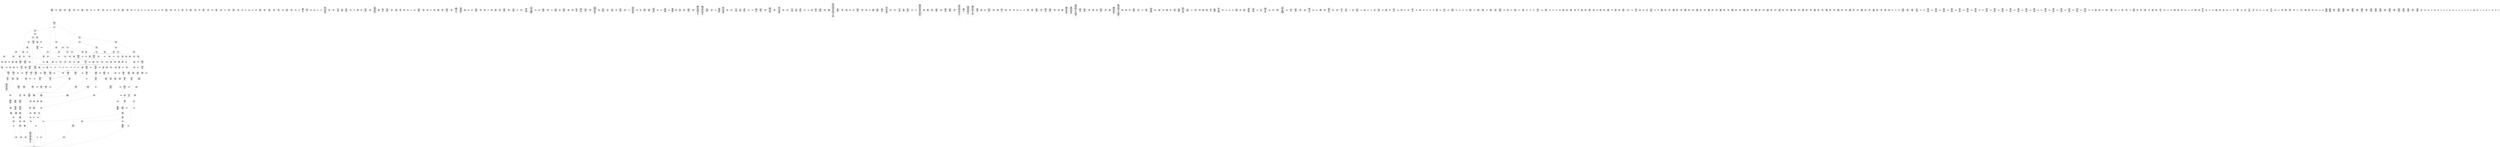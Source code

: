 /* Generated by GvGen v.1.0 (https://www.github.com/stricaud/gvgen) */

digraph G {
compound=true;
   node1 [label="[anywhere]"];
   node2 [label="# 0x0
PUSHX Data
PUSHX Data
MSTORE
PUSHX LogicData
CALLDATASIZE
LT
PUSHX Data
JUMPI
"];
   node3 [label="# 0xd
PUSHX Data
CALLDATALOAD
PUSHX BitData
SHR
PUSHX LogicData
GT
PUSHX Data
JUMPI
"];
   node4 [label="# 0x1e
PUSHX LogicData
GT
PUSHX Data
JUMPI
"];
   node5 [label="# 0x29
PUSHX LogicData
GT
PUSHX Data
JUMPI
"];
   node6 [label="# 0x34
PUSHX LogicData
EQ
PUSHX Data
JUMPI
"];
   node7 [label="# 0x3f
PUSHX LogicData
EQ
PUSHX Data
JUMPI
"];
   node8 [label="# 0x4a
PUSHX LogicData
EQ
PUSHX Data
JUMPI
"];
   node9 [label="# 0x55
PUSHX LogicData
EQ
PUSHX Data
JUMPI
"];
   node10 [label="# 0x60
PUSHX Data
JUMP
"];
   node11 [label="# 0x64
JUMPDEST
PUSHX LogicData
EQ
PUSHX Data
JUMPI
"];
   node12 [label="# 0x70
PUSHX LogicData
EQ
PUSHX Data
JUMPI
"];
   node13 [label="# 0x7b
PUSHX LogicData
EQ
PUSHX Data
JUMPI
"];
   node14 [label="# 0x86
PUSHX LogicData
EQ
PUSHX Data
JUMPI
"];
   node15 [label="# 0x91
PUSHX Data
JUMP
"];
   node16 [label="# 0x95
JUMPDEST
PUSHX LogicData
GT
PUSHX Data
JUMPI
"];
   node17 [label="# 0xa1
PUSHX LogicData
EQ
PUSHX Data
JUMPI
"];
   node18 [label="# 0xac
PUSHX LogicData
EQ
PUSHX Data
JUMPI
"];
   node19 [label="# 0xb7
PUSHX LogicData
EQ
PUSHX Data
JUMPI
"];
   node20 [label="# 0xc2
PUSHX LogicData
EQ
PUSHX Data
JUMPI
"];
   node21 [label="# 0xcd
PUSHX Data
JUMP
"];
   node22 [label="# 0xd1
JUMPDEST
PUSHX LogicData
EQ
PUSHX Data
JUMPI
"];
   node23 [label="# 0xdd
PUSHX LogicData
EQ
PUSHX Data
JUMPI
"];
   node24 [label="# 0xe8
PUSHX LogicData
EQ
PUSHX Data
JUMPI
"];
   node25 [label="# 0xf3
PUSHX Data
JUMP
"];
   node26 [label="# 0xf7
JUMPDEST
PUSHX LogicData
GT
PUSHX Data
JUMPI
"];
   node27 [label="# 0x103
PUSHX LogicData
GT
PUSHX Data
JUMPI
"];
   node28 [label="# 0x10e
PUSHX LogicData
EQ
PUSHX Data
JUMPI
"];
   node29 [label="# 0x119
PUSHX LogicData
EQ
PUSHX Data
JUMPI
"];
   node30 [label="# 0x124
PUSHX LogicData
EQ
PUSHX Data
JUMPI
"];
   node31 [label="# 0x12f
PUSHX LogicData
EQ
PUSHX Data
JUMPI
"];
   node32 [label="# 0x13a
PUSHX Data
JUMP
"];
   node33 [label="# 0x13e
JUMPDEST
PUSHX LogicData
EQ
PUSHX Data
JUMPI
"];
   node34 [label="# 0x14a
PUSHX LogicData
EQ
PUSHX Data
JUMPI
"];
   node35 [label="# 0x155
PUSHX LogicData
EQ
PUSHX Data
JUMPI
"];
   node36 [label="# 0x160
PUSHX LogicData
EQ
PUSHX Data
JUMPI
"];
   node37 [label="# 0x16b
PUSHX Data
JUMP
"];
   node38 [label="# 0x16f
JUMPDEST
PUSHX LogicData
GT
PUSHX Data
JUMPI
"];
   node39 [label="# 0x17b
PUSHX LogicData
EQ
PUSHX Data
JUMPI
"];
   node40 [label="# 0x186
PUSHX LogicData
EQ
PUSHX Data
JUMPI
"];
   node41 [label="# 0x191
PUSHX LogicData
EQ
PUSHX Data
JUMPI
"];
   node42 [label="# 0x19c
PUSHX LogicData
EQ
PUSHX Data
JUMPI
"];
   node43 [label="# 0x1a7
PUSHX Data
JUMP
"];
   node44 [label="# 0x1ab
JUMPDEST
PUSHX LogicData
EQ
PUSHX Data
JUMPI
"];
   node45 [label="# 0x1b7
PUSHX LogicData
EQ
PUSHX Data
JUMPI
"];
   node46 [label="# 0x1c2
PUSHX LogicData
EQ
PUSHX Data
JUMPI
"];
   node47 [label="# 0x1cd
JUMPDEST
PUSHX Data
REVERT
"];
   node48 [label="# 0x1d2
JUMPDEST
CALLVALUE
ISZERO
PUSHX Data
JUMPI
"];
   node49 [label="# 0x1da
PUSHX Data
REVERT
"];
   node50 [label="# 0x1de
JUMPDEST
PUSHX Data
PUSHX ArithData
CALLDATASIZE
SUB
ADD
PUSHX Data
PUSHX Data
JUMP
"];
   node51 [label="# 0x1f4
JUMPDEST
PUSHX Data
JUMP
"];
   node52 [label="# 0x1f9
JUMPDEST
PUSHX MemData
MLOAD
PUSHX Data
PUSHX Data
JUMP
"];
   node53 [label="# 0x206
JUMPDEST
PUSHX MemData
MLOAD
SUB
RETURN
"];
   node54 [label="# 0x20f
JUMPDEST
CALLVALUE
ISZERO
PUSHX Data
JUMPI
"];
   node55 [label="# 0x217
PUSHX Data
REVERT
"];
   node56 [label="# 0x21b
JUMPDEST
PUSHX Data
PUSHX Data
JUMP
"];
   node57 [label="# 0x224
JUMPDEST
PUSHX MemData
MLOAD
PUSHX Data
PUSHX Data
JUMP
"];
   node58 [label="# 0x231
JUMPDEST
PUSHX MemData
MLOAD
SUB
RETURN
"];
   node59 [label="# 0x23a
JUMPDEST
CALLVALUE
ISZERO
PUSHX Data
JUMPI
"];
   node60 [label="# 0x242
PUSHX Data
REVERT
"];
   node61 [label="# 0x246
JUMPDEST
PUSHX Data
PUSHX ArithData
CALLDATASIZE
SUB
ADD
PUSHX Data
PUSHX Data
JUMP
"];
   node62 [label="# 0x25c
JUMPDEST
PUSHX Data
JUMP
"];
   node63 [label="# 0x261
JUMPDEST
PUSHX MemData
MLOAD
PUSHX Data
PUSHX Data
JUMP
"];
   node64 [label="# 0x26e
JUMPDEST
PUSHX MemData
MLOAD
SUB
RETURN
"];
   node65 [label="# 0x277
JUMPDEST
CALLVALUE
ISZERO
PUSHX Data
JUMPI
"];
   node66 [label="# 0x27f
PUSHX Data
REVERT
"];
   node67 [label="# 0x283
JUMPDEST
PUSHX Data
PUSHX ArithData
CALLDATASIZE
SUB
ADD
PUSHX Data
PUSHX Data
JUMP
"];
   node68 [label="# 0x299
JUMPDEST
PUSHX Data
JUMP
"];
   node69 [label="# 0x29e
JUMPDEST
STOP
"];
   node70 [label="# 0x2a0
JUMPDEST
CALLVALUE
ISZERO
PUSHX Data
JUMPI
"];
   node71 [label="# 0x2a8
PUSHX Data
REVERT
"];
   node72 [label="# 0x2ac
JUMPDEST
PUSHX Data
PUSHX Data
JUMP
"];
   node73 [label="# 0x2b5
JUMPDEST
PUSHX MemData
MLOAD
PUSHX Data
PUSHX Data
JUMP
"];
   node74 [label="# 0x2c2
JUMPDEST
PUSHX MemData
MLOAD
SUB
RETURN
"];
   node75 [label="# 0x2cb
JUMPDEST
CALLVALUE
ISZERO
PUSHX Data
JUMPI
"];
   node76 [label="# 0x2d3
PUSHX Data
REVERT
"];
   node77 [label="# 0x2d7
JUMPDEST
PUSHX Data
PUSHX Data
JUMP
"];
   node78 [label="# 0x2e0
JUMPDEST
PUSHX MemData
MLOAD
PUSHX Data
PUSHX Data
JUMP
"];
   node79 [label="# 0x2ed
JUMPDEST
PUSHX MemData
MLOAD
SUB
RETURN
"];
   node80 [label="# 0x2f6
JUMPDEST
CALLVALUE
ISZERO
PUSHX Data
JUMPI
"];
   node81 [label="# 0x2fe
PUSHX Data
REVERT
"];
   node82 [label="# 0x302
JUMPDEST
PUSHX Data
PUSHX ArithData
CALLDATASIZE
SUB
ADD
PUSHX Data
PUSHX Data
JUMP
"];
   node83 [label="# 0x318
JUMPDEST
PUSHX Data
JUMP
"];
   node84 [label="# 0x31d
JUMPDEST
STOP
"];
   node85 [label="# 0x31f
JUMPDEST
CALLVALUE
ISZERO
PUSHX Data
JUMPI
"];
   node86 [label="# 0x327
PUSHX Data
REVERT
"];
   node87 [label="# 0x32b
JUMPDEST
PUSHX Data
PUSHX Data
JUMP
"];
   node88 [label="# 0x334
JUMPDEST
PUSHX MemData
MLOAD
PUSHX Data
PUSHX Data
JUMP
"];
   node89 [label="# 0x341
JUMPDEST
PUSHX MemData
MLOAD
SUB
RETURN
"];
   node90 [label="# 0x34a
JUMPDEST
CALLVALUE
ISZERO
PUSHX Data
JUMPI
"];
   node91 [label="# 0x352
PUSHX Data
REVERT
"];
   node92 [label="# 0x356
JUMPDEST
PUSHX Data
PUSHX ArithData
CALLDATASIZE
SUB
ADD
PUSHX Data
PUSHX Data
JUMP
"];
   node93 [label="# 0x36c
JUMPDEST
PUSHX Data
JUMP
"];
   node94 [label="# 0x371
JUMPDEST
PUSHX MemData
MLOAD
PUSHX Data
PUSHX Data
JUMP
"];
   node95 [label="# 0x37e
JUMPDEST
PUSHX MemData
MLOAD
SUB
RETURN
"];
   node96 [label="# 0x387
JUMPDEST
CALLVALUE
ISZERO
PUSHX Data
JUMPI
"];
   node97 [label="# 0x38f
PUSHX Data
REVERT
"];
   node98 [label="# 0x393
JUMPDEST
PUSHX Data
PUSHX ArithData
CALLDATASIZE
SUB
ADD
PUSHX Data
PUSHX Data
JUMP
"];
   node99 [label="# 0x3a9
JUMPDEST
PUSHX Data
JUMP
"];
   node100 [label="# 0x3ae
JUMPDEST
STOP
"];
   node101 [label="# 0x3b0
JUMPDEST
CALLVALUE
ISZERO
PUSHX Data
JUMPI
"];
   node102 [label="# 0x3b8
PUSHX Data
REVERT
"];
   node103 [label="# 0x3bc
JUMPDEST
PUSHX Data
PUSHX ArithData
CALLDATASIZE
SUB
ADD
PUSHX Data
PUSHX Data
JUMP
"];
   node104 [label="# 0x3d2
JUMPDEST
PUSHX Data
JUMP
"];
   node105 [label="# 0x3d7
JUMPDEST
STOP
"];
   node106 [label="# 0x3d9
JUMPDEST
CALLVALUE
ISZERO
PUSHX Data
JUMPI
"];
   node107 [label="# 0x3e1
PUSHX Data
REVERT
"];
   node108 [label="# 0x3e5
JUMPDEST
PUSHX Data
PUSHX Data
JUMP
"];
   node109 [label="# 0x3ee
JUMPDEST
STOP
"];
   node110 [label="# 0x3f0
JUMPDEST
PUSHX Data
PUSHX ArithData
CALLDATASIZE
SUB
ADD
PUSHX Data
PUSHX Data
JUMP
"];
   node111 [label="# 0x405
JUMPDEST
PUSHX Data
JUMP
"];
   node112 [label="# 0x40a
JUMPDEST
STOP
"];
   node113 [label="# 0x40c
JUMPDEST
CALLVALUE
ISZERO
PUSHX Data
JUMPI
"];
   node114 [label="# 0x414
PUSHX Data
REVERT
"];
   node115 [label="# 0x418
JUMPDEST
PUSHX Data
PUSHX ArithData
CALLDATASIZE
SUB
ADD
PUSHX Data
PUSHX Data
JUMP
"];
   node116 [label="# 0x42e
JUMPDEST
PUSHX Data
JUMP
"];
   node117 [label="# 0x433
JUMPDEST
STOP
"];
   node118 [label="# 0x435
JUMPDEST
CALLVALUE
ISZERO
PUSHX Data
JUMPI
"];
   node119 [label="# 0x43d
PUSHX Data
REVERT
"];
   node120 [label="# 0x441
JUMPDEST
PUSHX Data
PUSHX ArithData
CALLDATASIZE
SUB
ADD
PUSHX Data
PUSHX Data
JUMP
"];
   node121 [label="# 0x457
JUMPDEST
PUSHX Data
JUMP
"];
   node122 [label="# 0x45c
JUMPDEST
PUSHX MemData
MLOAD
PUSHX Data
PUSHX Data
JUMP
"];
   node123 [label="# 0x469
JUMPDEST
PUSHX MemData
MLOAD
SUB
RETURN
"];
   node124 [label="# 0x472
JUMPDEST
CALLVALUE
ISZERO
PUSHX Data
JUMPI
"];
   node125 [label="# 0x47a
PUSHX Data
REVERT
"];
   node126 [label="# 0x47e
JUMPDEST
PUSHX Data
PUSHX ArithData
CALLDATASIZE
SUB
ADD
PUSHX Data
PUSHX Data
JUMP
"];
   node127 [label="# 0x494
JUMPDEST
PUSHX Data
JUMP
"];
   node128 [label="# 0x499
JUMPDEST
STOP
"];
   node129 [label="# 0x49b
JUMPDEST
CALLVALUE
ISZERO
PUSHX Data
JUMPI
"];
   node130 [label="# 0x4a3
PUSHX Data
REVERT
"];
   node131 [label="# 0x4a7
JUMPDEST
PUSHX Data
PUSHX Data
JUMP
"];
   node132 [label="# 0x4b0
JUMPDEST
PUSHX MemData
MLOAD
PUSHX Data
PUSHX Data
JUMP
"];
   node133 [label="# 0x4bd
JUMPDEST
PUSHX MemData
MLOAD
SUB
RETURN
"];
   node134 [label="# 0x4c6
JUMPDEST
CALLVALUE
ISZERO
PUSHX Data
JUMPI
"];
   node135 [label="# 0x4ce
PUSHX Data
REVERT
"];
   node136 [label="# 0x4d2
JUMPDEST
PUSHX Data
PUSHX ArithData
CALLDATASIZE
SUB
ADD
PUSHX Data
PUSHX Data
JUMP
"];
   node137 [label="# 0x4e8
JUMPDEST
PUSHX Data
JUMP
"];
   node138 [label="# 0x4ed
JUMPDEST
PUSHX MemData
MLOAD
PUSHX Data
PUSHX Data
JUMP
"];
   node139 [label="# 0x4fa
JUMPDEST
PUSHX MemData
MLOAD
SUB
RETURN
"];
   node140 [label="# 0x503
JUMPDEST
CALLVALUE
ISZERO
PUSHX Data
JUMPI
"];
   node141 [label="# 0x50b
PUSHX Data
REVERT
"];
   node142 [label="# 0x50f
JUMPDEST
PUSHX Data
PUSHX ArithData
CALLDATASIZE
SUB
ADD
PUSHX Data
PUSHX Data
JUMP
"];
   node143 [label="# 0x525
JUMPDEST
PUSHX Data
JUMP
"];
   node144 [label="# 0x52a
JUMPDEST
PUSHX MemData
MLOAD
PUSHX Data
PUSHX Data
JUMP
"];
   node145 [label="# 0x537
JUMPDEST
PUSHX MemData
MLOAD
SUB
RETURN
"];
   node146 [label="# 0x540
JUMPDEST
CALLVALUE
ISZERO
PUSHX Data
JUMPI
"];
   node147 [label="# 0x548
PUSHX Data
REVERT
"];
   node148 [label="# 0x54c
JUMPDEST
PUSHX Data
PUSHX ArithData
CALLDATASIZE
SUB
ADD
PUSHX Data
PUSHX Data
JUMP
"];
   node149 [label="# 0x562
JUMPDEST
PUSHX Data
JUMP
"];
   node150 [label="# 0x567
JUMPDEST
PUSHX MemData
MLOAD
PUSHX Data
PUSHX Data
JUMP
"];
   node151 [label="# 0x574
JUMPDEST
PUSHX MemData
MLOAD
SUB
RETURN
"];
   node152 [label="# 0x57d
JUMPDEST
CALLVALUE
ISZERO
PUSHX Data
JUMPI
"];
   node153 [label="# 0x585
PUSHX Data
REVERT
"];
   node154 [label="# 0x589
JUMPDEST
PUSHX Data
PUSHX Data
JUMP
"];
   node155 [label="# 0x592
JUMPDEST
STOP
"];
   node156 [label="# 0x594
JUMPDEST
CALLVALUE
ISZERO
PUSHX Data
JUMPI
"];
   node157 [label="# 0x59c
PUSHX Data
REVERT
"];
   node158 [label="# 0x5a0
JUMPDEST
PUSHX Data
PUSHX Data
JUMP
"];
   node159 [label="# 0x5a9
JUMPDEST
PUSHX MemData
MLOAD
PUSHX Data
PUSHX Data
JUMP
"];
   node160 [label="# 0x5b6
JUMPDEST
PUSHX MemData
MLOAD
SUB
RETURN
"];
   node161 [label="# 0x5bf
JUMPDEST
CALLVALUE
ISZERO
PUSHX Data
JUMPI
"];
   node162 [label="# 0x5c7
PUSHX Data
REVERT
"];
   node163 [label="# 0x5cb
JUMPDEST
PUSHX Data
PUSHX Data
JUMP
"];
   node164 [label="# 0x5d4
JUMPDEST
PUSHX MemData
MLOAD
PUSHX Data
PUSHX Data
JUMP
"];
   node165 [label="# 0x5e1
JUMPDEST
PUSHX MemData
MLOAD
SUB
RETURN
"];
   node166 [label="# 0x5ea
JUMPDEST
CALLVALUE
ISZERO
PUSHX Data
JUMPI
"];
   node167 [label="# 0x5f2
PUSHX Data
REVERT
"];
   node168 [label="# 0x5f6
JUMPDEST
PUSHX Data
PUSHX ArithData
CALLDATASIZE
SUB
ADD
PUSHX Data
PUSHX Data
JUMP
"];
   node169 [label="# 0x60c
JUMPDEST
PUSHX Data
JUMP
"];
   node170 [label="# 0x611
JUMPDEST
STOP
"];
   node171 [label="# 0x613
JUMPDEST
CALLVALUE
ISZERO
PUSHX Data
JUMPI
"];
   node172 [label="# 0x61b
PUSHX Data
REVERT
"];
   node173 [label="# 0x61f
JUMPDEST
PUSHX Data
PUSHX ArithData
CALLDATASIZE
SUB
ADD
PUSHX Data
PUSHX Data
JUMP
"];
   node174 [label="# 0x635
JUMPDEST
PUSHX Data
JUMP
"];
   node175 [label="# 0x63a
JUMPDEST
STOP
"];
   node176 [label="# 0x63c
JUMPDEST
CALLVALUE
ISZERO
PUSHX Data
JUMPI
"];
   node177 [label="# 0x644
PUSHX Data
REVERT
"];
   node178 [label="# 0x648
JUMPDEST
PUSHX Data
PUSHX ArithData
CALLDATASIZE
SUB
ADD
PUSHX Data
PUSHX Data
JUMP
"];
   node179 [label="# 0x65e
JUMPDEST
PUSHX Data
JUMP
"];
   node180 [label="# 0x663
JUMPDEST
PUSHX MemData
MLOAD
PUSHX Data
PUSHX Data
JUMP
"];
   node181 [label="# 0x670
JUMPDEST
PUSHX MemData
MLOAD
SUB
RETURN
"];
   node182 [label="# 0x679
JUMPDEST
CALLVALUE
ISZERO
PUSHX Data
JUMPI
"];
   node183 [label="# 0x681
PUSHX Data
REVERT
"];
   node184 [label="# 0x685
JUMPDEST
PUSHX Data
PUSHX Data
JUMP
"];
   node185 [label="# 0x68e
JUMPDEST
PUSHX MemData
MLOAD
PUSHX Data
PUSHX Data
JUMP
"];
   node186 [label="# 0x69b
JUMPDEST
PUSHX MemData
MLOAD
SUB
RETURN
"];
   node187 [label="# 0x6a4
JUMPDEST
CALLVALUE
ISZERO
PUSHX Data
JUMPI
"];
   node188 [label="# 0x6ac
PUSHX Data
REVERT
"];
   node189 [label="# 0x6b0
JUMPDEST
PUSHX Data
PUSHX Data
JUMP
"];
   node190 [label="# 0x6b9
JUMPDEST
PUSHX MemData
MLOAD
PUSHX Data
PUSHX Data
JUMP
"];
   node191 [label="# 0x6c6
JUMPDEST
PUSHX MemData
MLOAD
SUB
RETURN
"];
   node192 [label="# 0x6cf
JUMPDEST
CALLVALUE
ISZERO
PUSHX Data
JUMPI
"];
   node193 [label="# 0x6d7
PUSHX Data
REVERT
"];
   node194 [label="# 0x6db
JUMPDEST
PUSHX Data
PUSHX ArithData
CALLDATASIZE
SUB
ADD
PUSHX Data
PUSHX Data
JUMP
"];
   node195 [label="# 0x6f1
JUMPDEST
PUSHX Data
JUMP
"];
   node196 [label="# 0x6f6
JUMPDEST
PUSHX MemData
MLOAD
PUSHX Data
PUSHX Data
JUMP
"];
   node197 [label="# 0x703
JUMPDEST
PUSHX MemData
MLOAD
SUB
RETURN
"];
   node198 [label="# 0x70c
JUMPDEST
CALLVALUE
ISZERO
PUSHX Data
JUMPI
"];
   node199 [label="# 0x714
PUSHX Data
REVERT
"];
   node200 [label="# 0x718
JUMPDEST
PUSHX Data
PUSHX ArithData
CALLDATASIZE
SUB
ADD
PUSHX Data
PUSHX Data
JUMP
"];
   node201 [label="# 0x72e
JUMPDEST
PUSHX Data
JUMP
"];
   node202 [label="# 0x733
JUMPDEST
STOP
"];
   node203 [label="# 0x735
JUMPDEST
PUSHX Data
PUSHX BitData
PUSHX BitData
NOT
AND
PUSHX BitData
NOT
AND
EQ
PUSHX Data
JUMPI
"];
   node204 [label="# 0x79e
PUSHX BitData
PUSHX BitData
NOT
AND
PUSHX BitData
NOT
AND
EQ
"];
   node205 [label="# 0x800
JUMPDEST
PUSHX Data
JUMPI
"];
   node206 [label="# 0x806
PUSHX Data
PUSHX Data
JUMP
"];
   node207 [label="# 0x80f
JUMPDEST
"];
   node208 [label="# 0x810
JUMPDEST
JUMP
"];
   node209 [label="# 0x817
JUMPDEST
PUSHX Data
PUSHX StorData
SLOAD
PUSHX Data
PUSHX Data
JUMP
"];
   node210 [label="# 0x826
JUMPDEST
PUSHX ArithData
ADD
PUSHX ArithData
DIV
MUL
PUSHX ArithData
ADD
PUSHX MemData
MLOAD
ADD
PUSHX Data
MSTORE
MSTORE
PUSHX ArithData
ADD
SLOAD
PUSHX Data
PUSHX Data
JUMP
"];
   node211 [label="# 0x852
JUMPDEST
ISZERO
PUSHX Data
JUMPI
"];
   node212 [label="# 0x859
PUSHX LogicData
LT
PUSHX Data
JUMPI
"];
   node213 [label="# 0x861
PUSHX ArithData
SLOAD
DIV
MUL
MSTORE
PUSHX ArithData
ADD
PUSHX Data
JUMP
"];
   node214 [label="# 0x874
JUMPDEST
ADD
PUSHX Data
MSTORE
PUSHX Data
PUSHX Data
SHA3
"];
   node215 [label="# 0x882
JUMPDEST
SLOAD
MSTORE
PUSHX ArithData
ADD
PUSHX ArithData
ADD
GT
PUSHX Data
JUMPI
"];
   node216 [label="# 0x896
SUB
PUSHX BitData
AND
ADD
"];
   node217 [label="# 0x89f
JUMPDEST
JUMP
"];
   node218 [label="# 0x8a9
JUMPDEST
PUSHX Data
PUSHX Data
PUSHX Data
JUMP
"];
   node219 [label="# 0x8b4
JUMPDEST
PUSHX Data
JUMPI
"];
   node220 [label="# 0x8b9
PUSHX MemData
MLOAD
PUSHX Data
MSTORE
PUSHX ArithData
ADD
PUSHX Data
PUSHX Data
JUMP
"];
   node221 [label="# 0x8ea
JUMPDEST
PUSHX MemData
MLOAD
SUB
REVERT
"];
   node222 [label="# 0x8f3
JUMPDEST
PUSHX Data
PUSHX ArithData
MSTORE
PUSHX ArithData
ADD
MSTORE
PUSHX ArithData
ADD
PUSHX Data
SHA3
PUSHX ArithData
SLOAD
PUSHX ArithData
EXP
DIV
PUSHX BitData
AND
JUMP
"];
   node223 [label="# 0x92e
JUMPDEST
PUSHX Data
PUSHX Data
PUSHX Data
JUMP
"];
   node224 [label="# 0x939
JUMPDEST
PUSHX BitData
AND
PUSHX BitData
AND
EQ
ISZERO
PUSHX Data
JUMPI
"];
   node225 [label="# 0x970
PUSHX MemData
MLOAD
PUSHX Data
MSTORE
PUSHX ArithData
ADD
PUSHX Data
PUSHX Data
JUMP
"];
   node226 [label="# 0x9a1
JUMPDEST
PUSHX MemData
MLOAD
SUB
REVERT
"];
   node227 [label="# 0x9aa
JUMPDEST
PUSHX BitData
AND
PUSHX Data
PUSHX Data
JUMP
"];
   node228 [label="# 0x9c9
JUMPDEST
PUSHX BitData
AND
EQ
PUSHX Data
JUMPI
"];
   node229 [label="# 0x9e6
PUSHX Data
PUSHX Data
PUSHX Data
JUMP
"];
   node230 [label="# 0x9f2
JUMPDEST
PUSHX Data
JUMP
"];
   node231 [label="# 0x9f7
JUMPDEST
"];
   node232 [label="# 0x9f8
JUMPDEST
PUSHX Data
JUMPI
"];
   node233 [label="# 0x9fd
PUSHX MemData
MLOAD
PUSHX Data
MSTORE
PUSHX ArithData
ADD
PUSHX Data
PUSHX Data
JUMP
"];
   node234 [label="# 0xa2e
JUMPDEST
PUSHX MemData
MLOAD
SUB
REVERT
"];
   node235 [label="# 0xa37
JUMPDEST
PUSHX Data
PUSHX Data
JUMP
"];
   node236 [label="# 0xa41
JUMPDEST
JUMP
"];
   node237 [label="# 0xa46
JUMPDEST
PUSHX StorData
SLOAD
JUMP
"];
   node238 [label="# 0xa4c
JUMPDEST
PUSHX StorData
SLOAD
JUMP
"];
   node239 [label="# 0xa52
JUMPDEST
PUSHX Data
PUSHX Data
JUMP
"];
   node240 [label="# 0xa5a
JUMPDEST
PUSHX BitData
AND
PUSHX Data
PUSHX Data
JUMP
"];
   node241 [label="# 0xa78
JUMPDEST
PUSHX BitData
AND
EQ
PUSHX Data
JUMPI
"];
   node242 [label="# 0xa94
PUSHX MemData
MLOAD
PUSHX Data
MSTORE
PUSHX ArithData
ADD
PUSHX Data
PUSHX Data
JUMP
"];
   node243 [label="# 0xac5
JUMPDEST
PUSHX MemData
MLOAD
SUB
REVERT
"];
   node244 [label="# 0xace
JUMPDEST
PUSHX StorData
PUSHX ArithData
PUSHX ArithData
EXP
SLOAD
PUSHX ArithData
MUL
NOT
AND
ISZERO
ISZERO
MUL
OR
SSTORE
JUMP
"];
   node245 [label="# 0xaeb
JUMPDEST
PUSHX StorData
SLOAD
JUMP
"];
   node246 [label="# 0xaf1
JUMPDEST
PUSHX Data
PUSHX Data
MSTORE
PUSHX Data
MSTORE
PUSHX Data
PUSHX Data
SHA3
PUSHX ArithData
SLOAD
PUSHX ArithData
EXP
DIV
PUSHX BitData
AND
JUMP
"];
   node247 [label="# 0xb11
JUMPDEST
PUSHX Data
PUSHX Data
PUSHX Data
JUMP
"];
   node248 [label="# 0xb1c
JUMPDEST
PUSHX Data
JUMP
"];
   node249 [label="# 0xb22
JUMPDEST
PUSHX Data
JUMPI
"];
   node250 [label="# 0xb27
PUSHX MemData
MLOAD
PUSHX Data
MSTORE
PUSHX ArithData
ADD
PUSHX Data
PUSHX Data
JUMP
"];
   node251 [label="# 0xb58
JUMPDEST
PUSHX MemData
MLOAD
SUB
REVERT
"];
   node252 [label="# 0xb61
JUMPDEST
PUSHX Data
PUSHX Data
JUMP
"];
   node253 [label="# 0xb6c
JUMPDEST
JUMP
"];
   node254 [label="# 0xb71
JUMPDEST
PUSHX Data
PUSHX Data
JUMP
"];
   node255 [label="# 0xb79
JUMPDEST
PUSHX BitData
AND
PUSHX Data
PUSHX Data
JUMP
"];
   node256 [label="# 0xb97
JUMPDEST
PUSHX BitData
AND
EQ
PUSHX Data
JUMPI
"];
   node257 [label="# 0xbb3
PUSHX MemData
MLOAD
PUSHX Data
MSTORE
PUSHX ArithData
ADD
PUSHX Data
PUSHX Data
JUMP
"];
   node258 [label="# 0xbe4
JUMPDEST
PUSHX MemData
MLOAD
SUB
REVERT
"];
   node259 [label="# 0xbed
JUMPDEST
PUSHX Data
MLOAD
PUSHX ArithData
ADD
PUSHX Data
PUSHX Data
JUMP
"];
   node260 [label="# 0xc03
JUMPDEST
JUMP
"];
   node261 [label="# 0xc07
JUMPDEST
PUSHX Data
PUSHX Data
JUMP
"];
   node262 [label="# 0xc0f
JUMPDEST
PUSHX BitData
AND
CALLER
PUSHX BitData
AND
EQ
PUSHX Data
JUMPI
"];
   node263 [label="# 0xc43
PUSHX Data
PUSHX ArithData
CALLER
PUSHX BitData
AND
PUSHX BitData
AND
MSTORE
PUSHX ArithData
ADD
MSTORE
PUSHX ArithData
ADD
PUSHX Data
SHA3
PUSHX ArithData
SLOAD
PUSHX ArithData
EXP
DIV
PUSHX BitData
AND
"];
   node264 [label="# 0xc91
JUMPDEST
PUSHX Data
JUMPI
"];
   node265 [label="# 0xc96
PUSHX MemData
MLOAD
PUSHX Data
MSTORE
PUSHX ArithData
ADD
PUSHX Data
PUSHX Data
JUMP
"];
   node266 [label="# 0xcc7
JUMPDEST
PUSHX MemData
MLOAD
SUB
REVERT
"];
   node267 [label="# 0xcd0
JUMPDEST
PUSHX Data
SELFBALANCE
PUSHX Data
CALLER
PUSHX BitData
AND
PUSHX MemData
MLOAD
PUSHX Data
PUSHX Data
JUMP
"];
   node268 [label="# 0xcfb
JUMPDEST
PUSHX Data
PUSHX MemData
MLOAD
SUB
GAS
CALL
RETURNDATASIZE
PUSHX LogicData
EQ
PUSHX Data
JUMPI
"];
   node269 [label="# 0xd17
PUSHX MemData
MLOAD
PUSHX BitData
NOT
PUSHX ArithData
RETURNDATASIZE
ADD
AND
ADD
PUSHX Data
MSTORE
RETURNDATASIZE
MSTORE
RETURNDATASIZE
PUSHX Data
PUSHX ArithData
ADD
RETURNDATACOPY
PUSHX Data
JUMP
"];
   node270 [label="# 0xd38
JUMPDEST
PUSHX Data
"];
   node271 [label="# 0xd3d
JUMPDEST
PUSHX Data
JUMPI
"];
   node272 [label="# 0xd47
PUSHX MemData
MLOAD
PUSHX Data
MSTORE
PUSHX ArithData
ADD
PUSHX Data
PUSHX Data
JUMP
"];
   node273 [label="# 0xd78
JUMPDEST
PUSHX MemData
MLOAD
SUB
REVERT
"];
   node274 [label="# 0xd81
JUMPDEST
JUMP
"];
   node275 [label="# 0xd85
JUMPDEST
PUSHX StorData
SLOAD
PUSHX StorData
SLOAD
PUSHX Data
PUSHX Data
JUMP
"];
   node276 [label="# 0xd96
JUMPDEST
GT
ISZERO
PUSHX Data
JUMPI
"];
   node277 [label="# 0xd9d
PUSHX MemData
MLOAD
PUSHX Data
MSTORE
PUSHX ArithData
ADD
PUSHX Data
PUSHX Data
JUMP
"];
   node278 [label="# 0xdce
JUMPDEST
PUSHX MemData
MLOAD
SUB
REVERT
"];
   node279 [label="# 0xdd7
JUMPDEST
PUSHX Data
PUSHX Data
JUMP
"];
   node280 [label="# 0xddf
JUMPDEST
PUSHX BitData
AND
CALLER
PUSHX BitData
AND
EQ
PUSHX Data
JUMPI
"];
   node281 [label="# 0xe12
PUSHX StorData
PUSHX ArithData
SLOAD
PUSHX ArithData
EXP
DIV
PUSHX BitData
AND
ISZERO
PUSHX Data
JUMPI
"];
   node282 [label="# 0xe27
PUSHX MemData
MLOAD
PUSHX Data
MSTORE
PUSHX ArithData
ADD
PUSHX Data
PUSHX Data
JUMP
"];
   node283 [label="# 0xe58
JUMPDEST
PUSHX MemData
MLOAD
SUB
REVERT
"];
   node284 [label="# 0xe61
JUMPDEST
PUSHX StorData
SLOAD
PUSHX Data
PUSHX ArithData
PUSHX BitData
AND
PUSHX BitData
AND
MSTORE
PUSHX ArithData
ADD
MSTORE
PUSHX ArithData
ADD
PUSHX Data
SHA3
SLOAD
PUSHX Data
PUSHX Data
JUMP
"];
   node285 [label="# 0xeaf
JUMPDEST
GT
ISZERO
PUSHX Data
JUMPI
"];
   node286 [label="# 0xeb6
PUSHX MemData
MLOAD
PUSHX Data
MSTORE
PUSHX ArithData
ADD
PUSHX Data
PUSHX Data
JUMP
"];
   node287 [label="# 0xee7
JUMPDEST
PUSHX MemData
MLOAD
SUB
REVERT
"];
   node288 [label="# 0xef0
JUMPDEST
CALLVALUE
PUSHX StorData
SLOAD
PUSHX Data
PUSHX Data
JUMP
"];
   node289 [label="# 0xeff
JUMPDEST
EQ
PUSHX Data
JUMPI
"];
   node290 [label="# 0xf05
PUSHX MemData
MLOAD
PUSHX Data
MSTORE
PUSHX ArithData
ADD
PUSHX Data
PUSHX Data
JUMP
"];
   node291 [label="# 0xf36
JUMPDEST
PUSHX MemData
MLOAD
SUB
REVERT
"];
   node292 [label="# 0xf3f
JUMPDEST
"];
   node293 [label="# 0xf40
JUMPDEST
PUSHX Data
PUSHX ArithData
PUSHX BitData
AND
PUSHX BitData
AND
MSTORE
PUSHX ArithData
ADD
MSTORE
PUSHX ArithData
ADD
PUSHX Data
SHA3
PUSHX Data
SLOAD
PUSHX Data
PUSHX Data
JUMP
"];
   node294 [label="# 0xf8f
JUMPDEST
SSTORE
PUSHX Data
"];
   node295 [label="# 0xf99
JUMPDEST
LT
ISZERO
PUSHX Data
JUMPI
"];
   node296 [label="# 0xfa2
PUSHX Data
PUSHX StorData
PUSHX Data
SLOAD
PUSHX Data
PUSHX Data
JUMP
"];
   node297 [label="# 0xfb4
JUMPDEST
SSTORE
PUSHX Data
PUSHX StorData
SLOAD
PUSHX Data
JUMP
"];
   node298 [label="# 0xfc7
JUMPDEST
PUSHX StorData
SLOAD
PUSHX Data
PUSHX MemData
MLOAD
PUSHX MemData
MLOAD
SUB
LOGX
PUSHX Data
PUSHX Data
JUMP
"];
   node299 [label="# 0x1001
JUMPDEST
PUSHX Data
JUMP
"];
   node300 [label="# 0x1009
JUMPDEST
JUMP
"];
   node301 [label="# 0x100e
JUMPDEST
PUSHX Data
PUSHX MemData
MLOAD
PUSHX ArithData
ADD
PUSHX Data
MSTORE
PUSHX Data
MSTORE
PUSHX Data
JUMP
"];
   node302 [label="# 0x1029
JUMPDEST
JUMP
"];
   node303 [label="# 0x102e
JUMPDEST
PUSHX Data
PUSHX Data
MSTORE
PUSHX Data
MSTORE
PUSHX Data
PUSHX Data
SHA3
PUSHX Data
SLOAD
JUMP
"];
   node304 [label="# 0x1046
JUMPDEST
PUSHX Data
PUSHX Data
JUMP
"];
   node305 [label="# 0x104e
JUMPDEST
PUSHX BitData
AND
PUSHX Data
PUSHX Data
JUMP
"];
   node306 [label="# 0x106c
JUMPDEST
PUSHX BitData
AND
EQ
PUSHX Data
JUMPI
"];
   node307 [label="# 0x1088
PUSHX MemData
MLOAD
PUSHX Data
MSTORE
PUSHX ArithData
ADD
PUSHX Data
PUSHX Data
JUMP
"];
   node308 [label="# 0x10b9
JUMPDEST
PUSHX MemData
MLOAD
SUB
REVERT
"];
   node309 [label="# 0x10c2
JUMPDEST
PUSHX Data
PUSHX ArithData
PUSHX BitData
AND
PUSHX BitData
AND
MSTORE
PUSHX ArithData
ADD
MSTORE
PUSHX ArithData
ADD
PUSHX Data
SHA3
PUSHX ArithData
PUSHX ArithData
EXP
SLOAD
PUSHX ArithData
MUL
NOT
AND
ISZERO
ISZERO
MUL
OR
SSTORE
JUMP
"];
   node310 [label="# 0x111d
JUMPDEST
PUSHX StorData
PUSHX ArithData
SLOAD
PUSHX ArithData
EXP
DIV
PUSHX BitData
AND
JUMP
"];
   node311 [label="# 0x1130
JUMPDEST
PUSHX Data
PUSHX Data
PUSHX ArithData
MSTORE
PUSHX ArithData
ADD
MSTORE
PUSHX ArithData
ADD
PUSHX Data
SHA3
PUSHX ArithData
SLOAD
PUSHX ArithData
EXP
DIV
PUSHX BitData
AND
PUSHX BitData
PUSHX BitData
AND
PUSHX BitData
AND
EQ
ISZERO
PUSHX Data
JUMPI
"];
   node312 [label="# 0x119f
PUSHX MemData
MLOAD
PUSHX Data
MSTORE
PUSHX ArithData
ADD
PUSHX Data
PUSHX Data
JUMP
"];
   node313 [label="# 0x11d0
JUMPDEST
PUSHX MemData
MLOAD
SUB
REVERT
"];
   node314 [label="# 0x11d9
JUMPDEST
JUMP
"];
   node315 [label="# 0x11e2
JUMPDEST
PUSHX Data
PUSHX Data
MSTORE
PUSHX Data
MSTORE
PUSHX Data
PUSHX Data
SHA3
PUSHX Data
SLOAD
PUSHX Data
PUSHX Data
JUMP
"];
   node316 [label="# 0x1201
JUMPDEST
PUSHX ArithData
ADD
PUSHX ArithData
DIV
MUL
PUSHX ArithData
ADD
PUSHX MemData
MLOAD
ADD
PUSHX Data
MSTORE
MSTORE
PUSHX ArithData
ADD
SLOAD
PUSHX Data
PUSHX Data
JUMP
"];
   node317 [label="# 0x122d
JUMPDEST
ISZERO
PUSHX Data
JUMPI
"];
   node318 [label="# 0x1234
PUSHX LogicData
LT
PUSHX Data
JUMPI
"];
   node319 [label="# 0x123c
PUSHX ArithData
SLOAD
DIV
MUL
MSTORE
PUSHX ArithData
ADD
PUSHX Data
JUMP
"];
   node320 [label="# 0x124f
JUMPDEST
ADD
PUSHX Data
MSTORE
PUSHX Data
PUSHX Data
SHA3
"];
   node321 [label="# 0x125d
JUMPDEST
SLOAD
MSTORE
PUSHX ArithData
ADD
PUSHX ArithData
ADD
GT
PUSHX Data
JUMPI
"];
   node322 [label="# 0x1271
SUB
PUSHX BitData
AND
ADD
"];
   node323 [label="# 0x127a
JUMPDEST
JUMP
"];
   node324 [label="# 0x1282
JUMPDEST
PUSHX BitData
PUSHX BitData
AND
PUSHX BitData
AND
EQ
ISZERO
PUSHX Data
JUMPI
"];
   node325 [label="# 0x12b9
PUSHX MemData
MLOAD
PUSHX Data
MSTORE
PUSHX ArithData
ADD
PUSHX Data
PUSHX Data
JUMP
"];
   node326 [label="# 0x12ea
JUMPDEST
PUSHX MemData
MLOAD
SUB
REVERT
"];
   node327 [label="# 0x12f3
JUMPDEST
PUSHX Data
PUSHX ArithData
PUSHX BitData
AND
PUSHX BitData
AND
MSTORE
PUSHX ArithData
ADD
MSTORE
PUSHX ArithData
ADD
PUSHX Data
SHA3
SLOAD
JUMP
"];
   node328 [label="# 0x133a
JUMPDEST
PUSHX Data
PUSHX Data
JUMP
"];
   node329 [label="# 0x1342
JUMPDEST
PUSHX BitData
AND
PUSHX Data
PUSHX Data
JUMP
"];
   node330 [label="# 0x1360
JUMPDEST
PUSHX BitData
AND
EQ
PUSHX Data
JUMPI
"];
   node331 [label="# 0x137c
PUSHX MemData
MLOAD
PUSHX Data
MSTORE
PUSHX ArithData
ADD
PUSHX Data
PUSHX Data
JUMP
"];
   node332 [label="# 0x13ad
JUMPDEST
PUSHX MemData
MLOAD
SUB
REVERT
"];
   node333 [label="# 0x13b6
JUMPDEST
PUSHX BitData
PUSHX BitData
AND
PUSHX Data
SLOAD
PUSHX ArithData
EXP
DIV
PUSHX BitData
AND
PUSHX BitData
AND
PUSHX Data
PUSHX MemData
MLOAD
PUSHX MemData
MLOAD
SUB
LOGX
PUSHX Data
PUSHX ArithData
PUSHX ArithData
EXP
SLOAD
PUSHX ArithData
MUL
NOT
AND
PUSHX BitData
AND
MUL
OR
SSTORE
JUMP
"];
   node334 [label="# 0x1474
JUMPDEST
PUSHX StorData
PUSHX ArithData
SLOAD
PUSHX ArithData
EXP
DIV
PUSHX BitData
AND
JUMP
"];
   node335 [label="# 0x149d
JUMPDEST
PUSHX Data
PUSHX StorData
SLOAD
PUSHX Data
PUSHX Data
JUMP
"];
   node336 [label="# 0x14ac
JUMPDEST
PUSHX ArithData
ADD
PUSHX ArithData
DIV
MUL
PUSHX ArithData
ADD
PUSHX MemData
MLOAD
ADD
PUSHX Data
MSTORE
MSTORE
PUSHX ArithData
ADD
SLOAD
PUSHX Data
PUSHX Data
JUMP
"];
   node337 [label="# 0x14d8
JUMPDEST
ISZERO
PUSHX Data
JUMPI
"];
   node338 [label="# 0x14df
PUSHX LogicData
LT
PUSHX Data
JUMPI
"];
   node339 [label="# 0x14e7
PUSHX ArithData
SLOAD
DIV
MUL
MSTORE
PUSHX ArithData
ADD
PUSHX Data
JUMP
"];
   node340 [label="# 0x14fa
JUMPDEST
ADD
PUSHX Data
MSTORE
PUSHX Data
PUSHX Data
SHA3
"];
   node341 [label="# 0x1508
JUMPDEST
SLOAD
MSTORE
PUSHX ArithData
ADD
PUSHX ArithData
ADD
GT
PUSHX Data
JUMPI
"];
   node342 [label="# 0x151c
SUB
PUSHX BitData
AND
ADD
"];
   node343 [label="# 0x1525
JUMPDEST
JUMP
"];
   node344 [label="# 0x152f
JUMPDEST
PUSHX Data
PUSHX Data
JUMP
"];
   node345 [label="# 0x1537
JUMPDEST
PUSHX BitData
AND
PUSHX BitData
AND
EQ
ISZERO
PUSHX Data
JUMPI
"];
   node346 [label="# 0x156b
PUSHX MemData
MLOAD
PUSHX Data
MSTORE
PUSHX ArithData
ADD
PUSHX Data
PUSHX Data
JUMP
"];
   node347 [label="# 0x159c
JUMPDEST
PUSHX MemData
MLOAD
SUB
REVERT
"];
   node348 [label="# 0x15a5
JUMPDEST
PUSHX Data
PUSHX Data
PUSHX Data
PUSHX Data
JUMP
"];
   node349 [label="# 0x15b2
JUMPDEST
PUSHX BitData
AND
PUSHX BitData
AND
MSTORE
PUSHX ArithData
ADD
MSTORE
PUSHX ArithData
ADD
PUSHX Data
SHA3
PUSHX ArithData
PUSHX BitData
AND
PUSHX BitData
AND
MSTORE
PUSHX ArithData
ADD
MSTORE
PUSHX ArithData
ADD
PUSHX Data
SHA3
PUSHX ArithData
PUSHX ArithData
EXP
SLOAD
PUSHX ArithData
MUL
NOT
AND
ISZERO
ISZERO
MUL
OR
SSTORE
PUSHX BitData
AND
PUSHX Data
PUSHX Data
JUMP
"];
   node350 [label="# 0x165f
JUMPDEST
PUSHX BitData
AND
PUSHX Data
PUSHX MemData
MLOAD
PUSHX Data
PUSHX Data
JUMP
"];
   node351 [label="# 0x16a4
JUMPDEST
PUSHX MemData
MLOAD
SUB
LOGX
JUMP
"];
   node352 [label="# 0x16b0
JUMPDEST
PUSHX Data
PUSHX Data
PUSHX Data
JUMP
"];
   node353 [label="# 0x16bb
JUMPDEST
PUSHX Data
JUMP
"];
   node354 [label="# 0x16c1
JUMPDEST
PUSHX Data
JUMPI
"];
   node355 [label="# 0x16c6
PUSHX MemData
MLOAD
PUSHX Data
MSTORE
PUSHX ArithData
ADD
PUSHX Data
PUSHX Data
JUMP
"];
   node356 [label="# 0x16f7
JUMPDEST
PUSHX MemData
MLOAD
SUB
REVERT
"];
   node357 [label="# 0x1700
JUMPDEST
PUSHX Data
PUSHX Data
JUMP
"];
   node358 [label="# 0x170c
JUMPDEST
JUMP
"];
   node359 [label="# 0x1712
JUMPDEST
PUSHX Data
PUSHX Data
PUSHX Data
PUSHX Data
JUMP
"];
   node360 [label="# 0x171f
JUMPDEST
PUSHX MemData
MLOAD
PUSHX ArithData
ADD
PUSHX Data
PUSHX Data
JUMP
"];
   node361 [label="# 0x1730
JUMPDEST
PUSHX MemData
MLOAD
PUSHX ArithData
SUB
SUB
MSTORE
PUSHX Data
MSTORE
JUMP
"];
   node362 [label="# 0x1746
JUMPDEST
PUSHX StorData
SLOAD
PUSHX Data
PUSHX Data
JUMP
"];
   node363 [label="# 0x1753
JUMPDEST
PUSHX ArithData
ADD
PUSHX ArithData
DIV
MUL
PUSHX ArithData
ADD
PUSHX MemData
MLOAD
ADD
PUSHX Data
MSTORE
MSTORE
PUSHX ArithData
ADD
SLOAD
PUSHX Data
PUSHX Data
JUMP
"];
   node364 [label="# 0x177f
JUMPDEST
ISZERO
PUSHX Data
JUMPI
"];
   node365 [label="# 0x1786
PUSHX LogicData
LT
PUSHX Data
JUMPI
"];
   node366 [label="# 0x178e
PUSHX ArithData
SLOAD
DIV
MUL
MSTORE
PUSHX ArithData
ADD
PUSHX Data
JUMP
"];
   node367 [label="# 0x17a1
JUMPDEST
ADD
PUSHX Data
MSTORE
PUSHX Data
PUSHX Data
SHA3
"];
   node368 [label="# 0x17af
JUMPDEST
SLOAD
MSTORE
PUSHX ArithData
ADD
PUSHX ArithData
ADD
GT
PUSHX Data
JUMPI
"];
   node369 [label="# 0x17c3
SUB
PUSHX BitData
AND
ADD
"];
   node370 [label="# 0x17cc
JUMPDEST
JUMP
"];
   node371 [label="# 0x17d4
JUMPDEST
PUSHX StorData
SLOAD
JUMP
"];
   node372 [label="# 0x17da
JUMPDEST
PUSHX Data
PUSHX Data
PUSHX ArithData
PUSHX BitData
AND
PUSHX BitData
AND
MSTORE
PUSHX ArithData
ADD
MSTORE
PUSHX ArithData
ADD
PUSHX Data
SHA3
PUSHX ArithData
PUSHX BitData
AND
PUSHX BitData
AND
MSTORE
PUSHX ArithData
ADD
MSTORE
PUSHX ArithData
ADD
PUSHX Data
SHA3
PUSHX ArithData
SLOAD
PUSHX ArithData
EXP
DIV
PUSHX BitData
AND
JUMP
"];
   node373 [label="# 0x186e
JUMPDEST
PUSHX Data
PUSHX Data
JUMP
"];
   node374 [label="# 0x1876
JUMPDEST
PUSHX BitData
AND
PUSHX Data
PUSHX Data
JUMP
"];
   node375 [label="# 0x1894
JUMPDEST
PUSHX BitData
AND
EQ
PUSHX Data
JUMPI
"];
   node376 [label="# 0x18b0
PUSHX MemData
MLOAD
PUSHX Data
MSTORE
PUSHX ArithData
ADD
PUSHX Data
PUSHX Data
JUMP
"];
   node377 [label="# 0x18e1
JUMPDEST
PUSHX MemData
MLOAD
SUB
REVERT
"];
   node378 [label="# 0x18ea
JUMPDEST
PUSHX BitData
PUSHX BitData
AND
PUSHX BitData
AND
EQ
ISZERO
PUSHX Data
JUMPI
"];
   node379 [label="# 0x1920
PUSHX MemData
MLOAD
PUSHX Data
MSTORE
PUSHX ArithData
ADD
PUSHX Data
PUSHX Data
JUMP
"];
   node380 [label="# 0x1951
JUMPDEST
PUSHX MemData
MLOAD
SUB
REVERT
"];
   node381 [label="# 0x195a
JUMPDEST
PUSHX BitData
AND
PUSHX Data
SLOAD
PUSHX ArithData
EXP
DIV
PUSHX BitData
AND
PUSHX BitData
AND
PUSHX Data
PUSHX MemData
MLOAD
PUSHX MemData
MLOAD
SUB
LOGX
PUSHX Data
PUSHX ArithData
EXP
SLOAD
PUSHX ArithData
MUL
NOT
AND
PUSHX BitData
AND
MUL
OR
SSTORE
JUMP
"];
   node382 [label="# 0x1a17
JUMPDEST
PUSHX Data
PUSHX BitData
PUSHX BitData
NOT
AND
PUSHX BitData
NOT
AND
EQ
JUMP
"];
   node383 [label="# 0x1a81
JUMPDEST
PUSHX BitData
PUSHX BitData
AND
PUSHX Data
PUSHX ArithData
MSTORE
PUSHX ArithData
ADD
MSTORE
PUSHX ArithData
ADD
PUSHX Data
SHA3
PUSHX ArithData
SLOAD
PUSHX ArithData
EXP
DIV
PUSHX BitData
AND
PUSHX BitData
AND
EQ
ISZERO
JUMP
"];
   node384 [label="# 0x1aed
JUMPDEST
PUSHX Data
CALLER
JUMP
"];
   node385 [label="# 0x1af5
JUMPDEST
PUSHX Data
PUSHX ArithData
MSTORE
PUSHX ArithData
ADD
MSTORE
PUSHX ArithData
ADD
PUSHX Data
SHA3
PUSHX ArithData
PUSHX ArithData
EXP
SLOAD
PUSHX ArithData
MUL
NOT
AND
PUSHX BitData
AND
MUL
OR
SSTORE
PUSHX BitData
AND
PUSHX Data
PUSHX Data
JUMP
"];
   node386 [label="# 0x1b68
JUMPDEST
PUSHX BitData
AND
PUSHX Data
PUSHX MemData
MLOAD
PUSHX MemData
MLOAD
SUB
LOGX
JUMP
"];
   node387 [label="# 0x1bae
JUMPDEST
PUSHX Data
PUSHX Data
PUSHX Data
JUMP
"];
   node388 [label="# 0x1bb9
JUMPDEST
PUSHX Data
JUMPI
"];
   node389 [label="# 0x1bbe
PUSHX MemData
MLOAD
PUSHX Data
MSTORE
PUSHX ArithData
ADD
PUSHX Data
PUSHX Data
JUMP
"];
   node390 [label="# 0x1bef
JUMPDEST
PUSHX MemData
MLOAD
SUB
REVERT
"];
   node391 [label="# 0x1bf8
JUMPDEST
PUSHX Data
PUSHX Data
PUSHX Data
JUMP
"];
   node392 [label="# 0x1c03
JUMPDEST
PUSHX BitData
AND
PUSHX BitData
AND
EQ
PUSHX Data
JUMPI
"];
   node393 [label="# 0x1c3a
PUSHX BitData
AND
PUSHX Data
PUSHX Data
JUMP
"];
   node394 [label="# 0x1c5a
JUMPDEST
PUSHX BitData
AND
EQ
"];
   node395 [label="# 0x1c72
JUMPDEST
PUSHX Data
JUMPI
"];
   node396 [label="# 0x1c78
PUSHX Data
PUSHX Data
JUMP
"];
   node397 [label="# 0x1c82
JUMPDEST
"];
   node398 [label="# 0x1c83
JUMPDEST
JUMP
"];
   node399 [label="# 0x1c8c
JUMPDEST
PUSHX BitData
AND
PUSHX Data
PUSHX Data
JUMP
"];
   node400 [label="# 0x1cac
JUMPDEST
PUSHX BitData
AND
EQ
PUSHX Data
JUMPI
"];
   node401 [label="# 0x1cc8
PUSHX MemData
MLOAD
PUSHX Data
MSTORE
PUSHX ArithData
ADD
PUSHX Data
PUSHX Data
JUMP
"];
   node402 [label="# 0x1cf9
JUMPDEST
PUSHX MemData
MLOAD
SUB
REVERT
"];
   node403 [label="# 0x1d02
JUMPDEST
PUSHX BitData
PUSHX BitData
AND
PUSHX BitData
AND
EQ
ISZERO
PUSHX Data
JUMPI
"];
   node404 [label="# 0x1d38
PUSHX MemData
MLOAD
PUSHX Data
MSTORE
PUSHX ArithData
ADD
PUSHX Data
PUSHX Data
JUMP
"];
   node405 [label="# 0x1d69
JUMPDEST
PUSHX MemData
MLOAD
SUB
REVERT
"];
   node406 [label="# 0x1d72
JUMPDEST
PUSHX Data
PUSHX Data
JUMP
"];
   node407 [label="# 0x1d7d
JUMPDEST
PUSHX Data
PUSHX Data
PUSHX Data
JUMP
"];
   node408 [label="# 0x1d88
JUMPDEST
PUSHX Data
PUSHX Data
PUSHX ArithData
PUSHX BitData
AND
PUSHX BitData
AND
MSTORE
PUSHX ArithData
ADD
MSTORE
PUSHX ArithData
ADD
PUSHX Data
SHA3
PUSHX Data
SLOAD
PUSHX Data
PUSHX Data
JUMP
"];
   node409 [label="# 0x1dd8
JUMPDEST
SSTORE
PUSHX Data
PUSHX Data
PUSHX ArithData
PUSHX BitData
AND
PUSHX BitData
AND
MSTORE
PUSHX ArithData
ADD
MSTORE
PUSHX ArithData
ADD
PUSHX Data
SHA3
PUSHX Data
SLOAD
PUSHX Data
PUSHX Data
JUMP
"];
   node410 [label="# 0x1e2f
JUMPDEST
SSTORE
PUSHX Data
PUSHX ArithData
MSTORE
PUSHX ArithData
ADD
MSTORE
PUSHX ArithData
ADD
PUSHX Data
SHA3
PUSHX ArithData
PUSHX ArithData
EXP
SLOAD
PUSHX ArithData
MUL
NOT
AND
PUSHX BitData
AND
MUL
OR
SSTORE
PUSHX BitData
AND
PUSHX BitData
AND
PUSHX Data
PUSHX MemData
MLOAD
PUSHX MemData
MLOAD
SUB
LOGX
JUMP
"];
   node411 [label="# 0x1ee8
JUMPDEST
PUSHX BitData
PUSHX BitData
AND
PUSHX BitData
AND
EQ
ISZERO
PUSHX Data
JUMPI
"];
   node412 [label="# 0x1f1e
PUSHX MemData
MLOAD
PUSHX Data
MSTORE
PUSHX ArithData
ADD
PUSHX Data
PUSHX Data
JUMP
"];
   node413 [label="# 0x1f4f
JUMPDEST
PUSHX MemData
MLOAD
SUB
REVERT
"];
   node414 [label="# 0x1f58
JUMPDEST
PUSHX Data
PUSHX Data
JUMP
"];
   node415 [label="# 0x1f61
JUMPDEST
ISZERO
PUSHX Data
JUMPI
"];
   node416 [label="# 0x1f67
PUSHX MemData
MLOAD
PUSHX Data
MSTORE
PUSHX ArithData
ADD
PUSHX Data
PUSHX Data
JUMP
"];
   node417 [label="# 0x1f98
JUMPDEST
PUSHX MemData
MLOAD
SUB
REVERT
"];
   node418 [label="# 0x1fa1
JUMPDEST
PUSHX Data
PUSHX Data
PUSHX Data
JUMP
"];
   node419 [label="# 0x1fad
JUMPDEST
PUSHX Data
PUSHX Data
PUSHX ArithData
PUSHX BitData
AND
PUSHX BitData
AND
MSTORE
PUSHX ArithData
ADD
MSTORE
PUSHX ArithData
ADD
PUSHX Data
SHA3
PUSHX Data
SLOAD
PUSHX Data
PUSHX Data
JUMP
"];
   node420 [label="# 0x1ffd
JUMPDEST
SSTORE
PUSHX Data
PUSHX ArithData
MSTORE
PUSHX ArithData
ADD
MSTORE
PUSHX ArithData
ADD
PUSHX Data
SHA3
PUSHX ArithData
PUSHX ArithData
EXP
SLOAD
PUSHX ArithData
MUL
NOT
AND
PUSHX BitData
AND
MUL
OR
SSTORE
PUSHX BitData
AND
PUSHX BitData
PUSHX BitData
AND
PUSHX Data
PUSHX MemData
MLOAD
PUSHX MemData
MLOAD
SUB
LOGX
JUMP
"];
   node421 [label="# 0x20b6
JUMPDEST
PUSHX Data
PUSHX Data
JUMP
"];
   node422 [label="# 0x20c1
JUMPDEST
PUSHX Data
PUSHX Data
JUMP
"];
   node423 [label="# 0x20cd
JUMPDEST
PUSHX Data
JUMPI
"];
   node424 [label="# 0x20d2
PUSHX MemData
MLOAD
PUSHX Data
MSTORE
PUSHX ArithData
ADD
PUSHX Data
PUSHX Data
JUMP
"];
   node425 [label="# 0x2103
JUMPDEST
PUSHX MemData
MLOAD
SUB
REVERT
"];
   node426 [label="# 0x210c
JUMPDEST
JUMP
"];
   node427 [label="# 0x2112
JUMPDEST
PUSHX Data
PUSHX LogicData
EQ
ISZERO
PUSHX Data
JUMPI
"];
   node428 [label="# 0x211e
PUSHX MemData
MLOAD
PUSHX ArithData
ADD
PUSHX Data
MSTORE
PUSHX Data
MSTORE
PUSHX ArithData
ADD
PUSHX Data
MSTORE
PUSHX Data
JUMP
"];
   node429 [label="# 0x215a
JUMPDEST
PUSHX Data
PUSHX Data
"];
   node430 [label="# 0x2162
JUMPDEST
PUSHX LogicData
EQ
PUSHX Data
JUMPI
"];
   node431 [label="# 0x216b
PUSHX Data
PUSHX Data
JUMP
"];
   node432 [label="# 0x2175
JUMPDEST
PUSHX Data
PUSHX Data
PUSHX Data
JUMP
"];
   node433 [label="# 0x2185
JUMPDEST
PUSHX Data
JUMP
"];
   node434 [label="# 0x218c
JUMPDEST
PUSHX Data
PUSHX LogicData
GT
ISZERO
PUSHX Data
JUMPI
"];
   node435 [label="# 0x21a0
PUSHX Data
PUSHX Data
MSTORE
PUSHX Data
PUSHX Data
MSTORE
PUSHX Data
PUSHX Data
REVERT
"];
   node436 [label="# 0x21ce
JUMPDEST
PUSHX MemData
MLOAD
MSTORE
PUSHX ArithData
ADD
PUSHX BitData
NOT
AND
PUSHX ArithData
ADD
ADD
PUSHX Data
MSTORE
ISZERO
PUSHX Data
JUMPI
"];
   node437 [label="# 0x21ec
PUSHX ArithData
ADD
PUSHX ArithData
MUL
CALLDATASIZE
CALLDATACOPY
ADD
"];
   node438 [label="# 0x2200
JUMPDEST
"];
   node439 [label="# 0x2204
JUMPDEST
PUSHX LogicData
EQ
PUSHX Data
JUMPI
"];
   node440 [label="# 0x220d
PUSHX Data
PUSHX Data
PUSHX Data
JUMP
"];
   node441 [label="# 0x2219
JUMPDEST
PUSHX Data
PUSHX Data
PUSHX Data
JUMP
"];
   node442 [label="# 0x2228
JUMPDEST
PUSHX Data
PUSHX Data
PUSHX Data
JUMP
"];
   node443 [label="# 0x2234
JUMPDEST
PUSHX BitData
SHL
MLOAD
LT
PUSHX Data
JUMPI
"];
   node444 [label="# 0x2242
PUSHX Data
PUSHX Data
MSTORE
PUSHX Data
PUSHX Data
MSTORE
PUSHX Data
PUSHX Data
REVERT
"];
   node445 [label="# 0x2270
JUMPDEST
PUSHX ArithData
ADD
ADD
PUSHX BitData
NOT
AND
PUSHX BitData
BYTE
MSTORE8
PUSHX Data
PUSHX Data
PUSHX Data
JUMP
"];
   node446 [label="# 0x22ac
JUMPDEST
PUSHX Data
JUMP
"];
   node447 [label="# 0x22b3
JUMPDEST
"];
   node448 [label="# 0x22ba
JUMPDEST
JUMP
"];
   node449 [label="# 0x22bf
JUMPDEST
JUMP
"];
   node450 [label="# 0x22c4
JUMPDEST
PUSHX Data
PUSHX Data
PUSHX BitData
AND
PUSHX Data
JUMP
"];
   node451 [label="# 0x22e5
JUMPDEST
ISZERO
PUSHX Data
JUMPI
"];
   node452 [label="# 0x22eb
PUSHX BitData
AND
PUSHX Data
PUSHX Data
PUSHX Data
JUMP
"];
   node453 [label="# 0x230e
JUMPDEST
PUSHX MemData
MLOAD
PUSHX BitData
AND
PUSHX BitData
SHL
MSTORE
PUSHX ArithData
ADD
PUSHX Data
PUSHX Data
JUMP
"];
   node454 [label="# 0x2330
JUMPDEST
PUSHX Data
PUSHX MemData
MLOAD
SUB
PUSHX Data
EXTCODESIZE
ISZERO
ISZERO
PUSHX Data
JUMPI
"];
   node455 [label="# 0x2346
PUSHX Data
REVERT
"];
   node456 [label="# 0x234a
JUMPDEST
GAS
CALL
ISZERO
PUSHX Data
JUMPI
"];
   node457 [label="# 0x2358
PUSHX MemData
MLOAD
RETURNDATASIZE
PUSHX BitData
NOT
PUSHX ArithData
ADD
AND
ADD
PUSHX Data
MSTORE
ADD
PUSHX Data
PUSHX Data
JUMP
"];
   node458 [label="# 0x2378
JUMPDEST
PUSHX Data
"];
   node459 [label="# 0x237b
JUMPDEST
PUSHX Data
JUMPI
"];
   node460 [label="# 0x2380
RETURNDATASIZE
PUSHX LogicData
EQ
PUSHX Data
JUMPI
"];
   node461 [label="# 0x238a
PUSHX MemData
MLOAD
PUSHX BitData
NOT
PUSHX ArithData
RETURNDATASIZE
ADD
AND
ADD
PUSHX Data
MSTORE
RETURNDATASIZE
MSTORE
RETURNDATASIZE
PUSHX Data
PUSHX ArithData
ADD
RETURNDATACOPY
PUSHX Data
JUMP
"];
   node462 [label="# 0x23ab
JUMPDEST
PUSHX Data
"];
   node463 [label="# 0x23b0
JUMPDEST
PUSHX LogicData
MLOAD
EQ
ISZERO
PUSHX Data
JUMPI
"];
   node464 [label="# 0x23bc
PUSHX MemData
MLOAD
PUSHX Data
MSTORE
PUSHX ArithData
ADD
PUSHX Data
PUSHX Data
JUMP
"];
   node465 [label="# 0x23ed
JUMPDEST
PUSHX MemData
MLOAD
SUB
REVERT
"];
   node466 [label="# 0x23f6
JUMPDEST
MLOAD
PUSHX ArithData
ADD
REVERT
"];
   node467 [label="# 0x23fe
JUMPDEST
PUSHX BitData
PUSHX BitData
SHL
PUSHX BitData
NOT
AND
PUSHX BitData
NOT
AND
EQ
PUSHX Data
JUMP
"];
   node468 [label="# 0x244e
JUMPDEST
PUSHX Data
"];
   node469 [label="# 0x2453
JUMPDEST
JUMP
"];
   node470 [label="# 0x245b
JUMPDEST
PUSHX Data
EXTCODESIZE
PUSHX LogicData
GT
JUMP
"];
   node471 [label="# 0x246e
JUMPDEST
SLOAD
PUSHX Data
PUSHX Data
JUMP
"];
   node472 [label="# 0x247a
JUMPDEST
PUSHX Data
MSTORE
PUSHX Data
PUSHX Data
SHA3
PUSHX ArithData
ADD
PUSHX Data
DIV
ADD
PUSHX Data
JUMPI
"];
   node473 [label="# 0x2494
PUSHX Data
SSTORE
PUSHX Data
JUMP
"];
   node474 [label="# 0x249c
JUMPDEST
PUSHX LogicData
LT
PUSHX Data
JUMPI
"];
   node475 [label="# 0x24a5
MLOAD
PUSHX BitData
NOT
AND
ADD
OR
SSTORE
PUSHX Data
JUMP
"];
   node476 [label="# 0x24b5
JUMPDEST
ADD
PUSHX ArithData
ADD
SSTORE
ISZERO
PUSHX Data
JUMPI
"];
   node477 [label="# 0x24c4
ADD
"];
   node478 [label="# 0x24c7
JUMPDEST
GT
ISZERO
PUSHX Data
JUMPI
"];
   node479 [label="# 0x24d0
MLOAD
SSTORE
PUSHX ArithData
ADD
PUSHX ArithData
ADD
PUSHX Data
JUMP
"];
   node480 [label="# 0x24e2
JUMPDEST
"];
   node481 [label="# 0x24e3
JUMPDEST
PUSHX Data
PUSHX Data
JUMP
"];
   node482 [label="# 0x24f0
JUMPDEST
JUMP
"];
   node483 [label="# 0x24f4
JUMPDEST
"];
   node484 [label="# 0x24f5
JUMPDEST
GT
ISZERO
PUSHX Data
JUMPI
"];
   node485 [label="# 0x24fe
PUSHX Data
PUSHX Data
SSTORE
PUSHX ArithData
ADD
PUSHX Data
JUMP
"];
   node486 [label="# 0x250d
JUMPDEST
JUMP
"];
   node487 [label="# 0x2511
JUMPDEST
PUSHX Data
PUSHX Data
PUSHX Data
PUSHX Data
JUMP
"];
   node488 [label="# 0x251f
JUMPDEST
PUSHX Data
JUMP
"];
   node489 [label="# 0x2524
JUMPDEST
MSTORE
PUSHX ArithData
ADD
ADD
GT
ISZERO
PUSHX Data
JUMPI
"];
   node490 [label="# 0x2538
PUSHX Data
REVERT
"];
   node491 [label="# 0x253c
JUMPDEST
PUSHX Data
PUSHX Data
JUMP
"];
   node492 [label="# 0x2547
JUMPDEST
JUMP
"];
   node493 [label="# 0x254f
JUMPDEST
PUSHX Data
PUSHX Data
PUSHX Data
PUSHX Data
JUMP
"];
   node494 [label="# 0x255d
JUMPDEST
PUSHX Data
JUMP
"];
   node495 [label="# 0x2562
JUMPDEST
MSTORE
PUSHX ArithData
ADD
ADD
GT
ISZERO
PUSHX Data
JUMPI
"];
   node496 [label="# 0x2576
PUSHX Data
REVERT
"];
   node497 [label="# 0x257a
JUMPDEST
PUSHX Data
PUSHX Data
JUMP
"];
   node498 [label="# 0x2585
JUMPDEST
JUMP
"];
   node499 [label="# 0x258d
JUMPDEST
PUSHX Data
CALLDATALOAD
PUSHX Data
PUSHX Data
JUMP
"];
   node500 [label="# 0x259c
JUMPDEST
JUMP
"];
   node501 [label="# 0x25a2
JUMPDEST
PUSHX Data
CALLDATALOAD
PUSHX Data
PUSHX Data
JUMP
"];
   node502 [label="# 0x25b1
JUMPDEST
JUMP
"];
   node503 [label="# 0x25b7
JUMPDEST
PUSHX Data
CALLDATALOAD
PUSHX Data
PUSHX Data
JUMP
"];
   node504 [label="# 0x25c6
JUMPDEST
JUMP
"];
   node505 [label="# 0x25cc
JUMPDEST
PUSHX Data
MLOAD
PUSHX Data
PUSHX Data
JUMP
"];
   node506 [label="# 0x25db
JUMPDEST
JUMP
"];
   node507 [label="# 0x25e1
JUMPDEST
PUSHX Data
PUSHX ArithData
ADD
SLT
PUSHX Data
JUMPI
"];
   node508 [label="# 0x25ee
PUSHX Data
REVERT
"];
   node509 [label="# 0x25f2
JUMPDEST
CALLDATALOAD
PUSHX Data
PUSHX ArithData
ADD
PUSHX Data
JUMP
"];
   node510 [label="# 0x2602
JUMPDEST
JUMP
"];
   node511 [label="# 0x260b
JUMPDEST
PUSHX Data
PUSHX ArithData
ADD
SLT
PUSHX Data
JUMPI
"];
   node512 [label="# 0x2618
PUSHX Data
REVERT
"];
   node513 [label="# 0x261c
JUMPDEST
CALLDATALOAD
PUSHX Data
PUSHX ArithData
ADD
PUSHX Data
JUMP
"];
   node514 [label="# 0x262c
JUMPDEST
JUMP
"];
   node515 [label="# 0x2635
JUMPDEST
PUSHX Data
CALLDATALOAD
PUSHX Data
PUSHX Data
JUMP
"];
   node516 [label="# 0x2644
JUMPDEST
JUMP
"];
   node517 [label="# 0x264a
JUMPDEST
PUSHX Data
PUSHX LogicData
SUB
SLT
ISZERO
PUSHX Data
JUMPI
"];
   node518 [label="# 0x2658
PUSHX Data
REVERT
"];
   node519 [label="# 0x265c
JUMPDEST
PUSHX ArithData
PUSHX Data
ADD
PUSHX Data
JUMP
"];
   node520 [label="# 0x266a
JUMPDEST
JUMP
"];
   node521 [label="# 0x2673
JUMPDEST
PUSHX Data
PUSHX LogicData
SUB
SLT
ISZERO
PUSHX Data
JUMPI
"];
   node522 [label="# 0x2682
PUSHX Data
REVERT
"];
   node523 [label="# 0x2686
JUMPDEST
PUSHX ArithData
PUSHX Data
ADD
PUSHX Data
JUMP
"];
   node524 [label="# 0x2694
JUMPDEST
PUSHX ArithData
PUSHX Data
ADD
PUSHX Data
JUMP
"];
   node525 [label="# 0x26a5
JUMPDEST
JUMP
"];
   node526 [label="# 0x26af
JUMPDEST
PUSHX Data
PUSHX Data
PUSHX LogicData
SUB
SLT
ISZERO
PUSHX Data
JUMPI
"];
   node527 [label="# 0x26c0
PUSHX Data
REVERT
"];
   node528 [label="# 0x26c4
JUMPDEST
PUSHX ArithData
PUSHX Data
ADD
PUSHX Data
JUMP
"];
   node529 [label="# 0x26d2
JUMPDEST
PUSHX ArithData
PUSHX Data
ADD
PUSHX Data
JUMP
"];
   node530 [label="# 0x26e3
JUMPDEST
PUSHX ArithData
PUSHX Data
ADD
PUSHX Data
JUMP
"];
   node531 [label="# 0x26f4
JUMPDEST
JUMP
"];
   node532 [label="# 0x26fe
JUMPDEST
PUSHX Data
PUSHX Data
PUSHX LogicData
SUB
SLT
ISZERO
PUSHX Data
JUMPI
"];
   node533 [label="# 0x2710
PUSHX Data
REVERT
"];
   node534 [label="# 0x2714
JUMPDEST
PUSHX ArithData
PUSHX Data
ADD
PUSHX Data
JUMP
"];
   node535 [label="# 0x2722
JUMPDEST
PUSHX ArithData
PUSHX Data
ADD
PUSHX Data
JUMP
"];
   node536 [label="# 0x2733
JUMPDEST
PUSHX ArithData
PUSHX Data
ADD
PUSHX Data
JUMP
"];
   node537 [label="# 0x2744
JUMPDEST
PUSHX ArithData
ADD
CALLDATALOAD
PUSHX LogicData
GT
ISZERO
PUSHX Data
JUMPI
"];
   node538 [label="# 0x275d
PUSHX Data
REVERT
"];
   node539 [label="# 0x2761
JUMPDEST
PUSHX Data
ADD
PUSHX Data
JUMP
"];
   node540 [label="# 0x276d
JUMPDEST
JUMP
"];
   node541 [label="# 0x2779
JUMPDEST
PUSHX Data
PUSHX LogicData
SUB
SLT
ISZERO
PUSHX Data
JUMPI
"];
   node542 [label="# 0x2788
PUSHX Data
REVERT
"];
   node543 [label="# 0x278c
JUMPDEST
PUSHX ArithData
PUSHX Data
ADD
PUSHX Data
JUMP
"];
   node544 [label="# 0x279a
JUMPDEST
PUSHX ArithData
PUSHX Data
ADD
PUSHX Data
JUMP
"];
   node545 [label="# 0x27ab
JUMPDEST
JUMP
"];
   node546 [label="# 0x27b5
JUMPDEST
PUSHX Data
PUSHX LogicData
SUB
SLT
ISZERO
PUSHX Data
JUMPI
"];
   node547 [label="# 0x27c4
PUSHX Data
REVERT
"];
   node548 [label="# 0x27c8
JUMPDEST
PUSHX ArithData
PUSHX Data
ADD
PUSHX Data
JUMP
"];
   node549 [label="# 0x27d6
JUMPDEST
PUSHX ArithData
PUSHX Data
ADD
PUSHX Data
JUMP
"];
   node550 [label="# 0x27e7
JUMPDEST
JUMP
"];
   node551 [label="# 0x27f1
JUMPDEST
PUSHX Data
PUSHX LogicData
SUB
SLT
ISZERO
PUSHX Data
JUMPI
"];
   node552 [label="# 0x27ff
PUSHX Data
REVERT
"];
   node553 [label="# 0x2803
JUMPDEST
PUSHX ArithData
PUSHX Data
ADD
PUSHX Data
JUMP
"];
   node554 [label="# 0x2811
JUMPDEST
JUMP
"];
   node555 [label="# 0x281a
JUMPDEST
PUSHX Data
PUSHX LogicData
SUB
SLT
ISZERO
PUSHX Data
JUMPI
"];
   node556 [label="# 0x2828
PUSHX Data
REVERT
"];
   node557 [label="# 0x282c
JUMPDEST
PUSHX ArithData
PUSHX Data
ADD
PUSHX Data
JUMP
"];
   node558 [label="# 0x283a
JUMPDEST
JUMP
"];
   node559 [label="# 0x2843
JUMPDEST
PUSHX Data
PUSHX LogicData
SUB
SLT
ISZERO
PUSHX Data
JUMPI
"];
   node560 [label="# 0x2851
PUSHX Data
REVERT
"];
   node561 [label="# 0x2855
JUMPDEST
PUSHX ArithData
PUSHX Data
ADD
PUSHX Data
JUMP
"];
   node562 [label="# 0x2863
JUMPDEST
JUMP
"];
   node563 [label="# 0x286c
JUMPDEST
PUSHX Data
PUSHX LogicData
SUB
SLT
ISZERO
PUSHX Data
JUMPI
"];
   node564 [label="# 0x287a
PUSHX Data
REVERT
"];
   node565 [label="# 0x287e
JUMPDEST
PUSHX ArithData
ADD
CALLDATALOAD
PUSHX LogicData
GT
ISZERO
PUSHX Data
JUMPI
"];
   node566 [label="# 0x2894
PUSHX Data
REVERT
"];
   node567 [label="# 0x2898
JUMPDEST
PUSHX Data
ADD
PUSHX Data
JUMP
"];
   node568 [label="# 0x28a4
JUMPDEST
JUMP
"];
   node569 [label="# 0x28ad
JUMPDEST
PUSHX Data
PUSHX LogicData
SUB
SLT
ISZERO
PUSHX Data
JUMPI
"];
   node570 [label="# 0x28bb
PUSHX Data
REVERT
"];
   node571 [label="# 0x28bf
JUMPDEST
PUSHX ArithData
PUSHX Data
ADD
PUSHX Data
JUMP
"];
   node572 [label="# 0x28cd
JUMPDEST
JUMP
"];
   node573 [label="# 0x28d6
JUMPDEST
PUSHX Data
PUSHX Data
JUMP
"];
   node574 [label="# 0x28df
JUMPDEST
MSTORE
JUMP
"];
   node575 [label="# 0x28e5
JUMPDEST
PUSHX Data
PUSHX Data
JUMP
"];
   node576 [label="# 0x28ee
JUMPDEST
MSTORE
JUMP
"];
   node577 [label="# 0x28f4
JUMPDEST
PUSHX Data
PUSHX Data
PUSHX Data
JUMP
"];
   node578 [label="# 0x28ff
JUMPDEST
PUSHX Data
PUSHX Data
JUMP
"];
   node579 [label="# 0x2909
JUMPDEST
PUSHX Data
PUSHX ArithData
ADD
PUSHX Data
JUMP
"];
   node580 [label="# 0x2919
JUMPDEST
PUSHX Data
PUSHX Data
JUMP
"];
   node581 [label="# 0x2922
JUMPDEST
ADD
JUMP
"];
   node582 [label="# 0x292d
JUMPDEST
PUSHX Data
PUSHX Data
PUSHX Data
JUMP
"];
   node583 [label="# 0x2938
JUMPDEST
PUSHX Data
PUSHX Data
JUMP
"];
   node584 [label="# 0x2942
JUMPDEST
PUSHX Data
PUSHX ArithData
ADD
PUSHX Data
JUMP
"];
   node585 [label="# 0x2952
JUMPDEST
PUSHX Data
PUSHX Data
JUMP
"];
   node586 [label="# 0x295b
JUMPDEST
ADD
JUMP
"];
   node587 [label="# 0x2966
JUMPDEST
PUSHX Data
PUSHX Data
PUSHX Data
JUMP
"];
   node588 [label="# 0x2971
JUMPDEST
PUSHX Data
PUSHX Data
JUMP
"];
   node589 [label="# 0x297b
JUMPDEST
PUSHX Data
PUSHX ArithData
ADD
PUSHX Data
JUMP
"];
   node590 [label="# 0x298b
JUMPDEST
ADD
JUMP
"];
   node591 [label="# 0x2997
JUMPDEST
PUSHX Data
SLOAD
PUSHX Data
PUSHX Data
JUMP
"];
   node592 [label="# 0x29a4
JUMPDEST
PUSHX Data
PUSHX Data
JUMP
"];
   node593 [label="# 0x29ae
JUMPDEST
PUSHX BitData
AND
PUSHX LogicData
EQ
PUSHX Data
JUMPI
"];
   node594 [label="# 0x29bd
PUSHX LogicData
EQ
PUSHX Data
JUMPI
"];
   node595 [label="# 0x29c5
PUSHX Data
JUMP
"];
   node596 [label="# 0x29c9
JUMPDEST
PUSHX BitData
NOT
AND
MSTORE
ADD
PUSHX Data
JUMP
"];
   node597 [label="# 0x29da
JUMPDEST
PUSHX Data
PUSHX Data
JUMP
"];
   node598 [label="# 0x29e3
JUMPDEST
PUSHX Data
"];
   node599 [label="# 0x29e6
JUMPDEST
LT
ISZERO
PUSHX Data
JUMPI
"];
   node600 [label="# 0x29ef
SLOAD
ADD
MSTORE
PUSHX ArithData
ADD
PUSHX ArithData
ADD
PUSHX Data
JUMP
"];
   node601 [label="# 0x2a05
JUMPDEST
ADD
"];
   node602 [label="# 0x2a0d
JUMPDEST
JUMP
"];
   node603 [label="# 0x2a16
JUMPDEST
PUSHX Data
PUSHX Data
PUSHX Data
PUSHX Data
JUMP
"];
   node604 [label="# 0x2a23
JUMPDEST
PUSHX Data
PUSHX Data
JUMP
"];
   node605 [label="# 0x2a2e
JUMPDEST
PUSHX ArithData
ADD
JUMP
"];
   node606 [label="# 0x2a39
JUMPDEST
PUSHX Data
PUSHX Data
PUSHX Data
PUSHX Data
JUMP
"];
   node607 [label="# 0x2a46
JUMPDEST
PUSHX Data
PUSHX Data
JUMP
"];
   node608 [label="# 0x2a51
JUMPDEST
PUSHX ArithData
ADD
JUMP
"];
   node609 [label="# 0x2a5c
JUMPDEST
PUSHX Data
PUSHX Data
PUSHX Data
PUSHX Data
JUMP
"];
   node610 [label="# 0x2a69
JUMPDEST
PUSHX Data
PUSHX Data
JUMP
"];
   node611 [label="# 0x2a74
JUMPDEST
PUSHX ArithData
ADD
JUMP
"];
   node612 [label="# 0x2a7f
JUMPDEST
PUSHX Data
PUSHX Data
PUSHX Data
PUSHX Data
JUMP
"];
   node613 [label="# 0x2a8c
JUMPDEST
PUSHX Data
PUSHX Data
JUMP
"];
   node614 [label="# 0x2a97
JUMPDEST
PUSHX ArithData
ADD
JUMP
"];
   node615 [label="# 0x2aa2
JUMPDEST
PUSHX Data
PUSHX Data
PUSHX Data
PUSHX Data
JUMP
"];
   node616 [label="# 0x2aaf
JUMPDEST
PUSHX Data
PUSHX Data
JUMP
"];
   node617 [label="# 0x2aba
JUMPDEST
PUSHX ArithData
ADD
JUMP
"];
   node618 [label="# 0x2ac5
JUMPDEST
PUSHX Data
PUSHX Data
PUSHX Data
PUSHX Data
JUMP
"];
   node619 [label="# 0x2ad2
JUMPDEST
PUSHX Data
PUSHX Data
JUMP
"];
   node620 [label="# 0x2add
JUMPDEST
PUSHX ArithData
ADD
JUMP
"];
   node621 [label="# 0x2ae8
JUMPDEST
PUSHX Data
PUSHX Data
PUSHX Data
PUSHX Data
JUMP
"];
   node622 [label="# 0x2af5
JUMPDEST
PUSHX Data
PUSHX Data
JUMP
"];
   node623 [label="# 0x2b00
JUMPDEST
PUSHX ArithData
ADD
JUMP
"];
   node624 [label="# 0x2b0b
JUMPDEST
PUSHX Data
PUSHX Data
PUSHX Data
PUSHX Data
JUMP
"];
   node625 [label="# 0x2b18
JUMPDEST
PUSHX Data
PUSHX Data
JUMP
"];
   node626 [label="# 0x2b23
JUMPDEST
PUSHX ArithData
ADD
JUMP
"];
   node627 [label="# 0x2b2e
JUMPDEST
PUSHX Data
PUSHX Data
PUSHX Data
PUSHX Data
JUMP
"];
   node628 [label="# 0x2b3b
JUMPDEST
PUSHX Data
PUSHX Data
JUMP
"];
   node629 [label="# 0x2b46
JUMPDEST
PUSHX ArithData
ADD
JUMP
"];
   node630 [label="# 0x2b51
JUMPDEST
PUSHX Data
PUSHX Data
PUSHX Data
PUSHX Data
JUMP
"];
   node631 [label="# 0x2b5e
JUMPDEST
PUSHX Data
PUSHX Data
JUMP
"];
   node632 [label="# 0x2b69
JUMPDEST
PUSHX ArithData
ADD
JUMP
"];
   node633 [label="# 0x2b74
JUMPDEST
PUSHX Data
PUSHX Data
PUSHX Data
PUSHX Data
JUMP
"];
   node634 [label="# 0x2b81
JUMPDEST
PUSHX Data
PUSHX Data
JUMP
"];
   node635 [label="# 0x2b8c
JUMPDEST
PUSHX ArithData
ADD
JUMP
"];
   node636 [label="# 0x2b97
JUMPDEST
PUSHX Data
PUSHX Data
PUSHX Data
PUSHX Data
JUMP
"];
   node637 [label="# 0x2ba4
JUMPDEST
PUSHX Data
PUSHX Data
JUMP
"];
   node638 [label="# 0x2baf
JUMPDEST
PUSHX ArithData
ADD
JUMP
"];
   node639 [label="# 0x2bba
JUMPDEST
PUSHX Data
PUSHX Data
PUSHX Data
PUSHX Data
JUMP
"];
   node640 [label="# 0x2bc7
JUMPDEST
PUSHX Data
PUSHX Data
JUMP
"];
   node641 [label="# 0x2bd2
JUMPDEST
PUSHX ArithData
ADD
JUMP
"];
   node642 [label="# 0x2bdd
JUMPDEST
PUSHX Data
PUSHX Data
PUSHX Data
PUSHX Data
JUMP
"];
   node643 [label="# 0x2bea
JUMPDEST
PUSHX Data
PUSHX Data
JUMP
"];
   node644 [label="# 0x2bf5
JUMPDEST
PUSHX ArithData
ADD
JUMP
"];
   node645 [label="# 0x2c00
JUMPDEST
PUSHX Data
PUSHX Data
PUSHX Data
PUSHX Data
JUMP
"];
   node646 [label="# 0x2c0d
JUMPDEST
PUSHX Data
PUSHX Data
JUMP
"];
   node647 [label="# 0x2c18
JUMPDEST
PUSHX ArithData
ADD
JUMP
"];
   node648 [label="# 0x2c23
JUMPDEST
PUSHX Data
PUSHX Data
PUSHX Data
PUSHX Data
JUMP
"];
   node649 [label="# 0x2c30
JUMPDEST
PUSHX Data
PUSHX Data
JUMP
"];
   node650 [label="# 0x2c3b
JUMPDEST
PUSHX ArithData
ADD
JUMP
"];
   node651 [label="# 0x2c46
JUMPDEST
PUSHX Data
PUSHX Data
PUSHX Data
PUSHX Data
JUMP
"];
   node652 [label="# 0x2c53
JUMPDEST
PUSHX Data
PUSHX Data
JUMP
"];
   node653 [label="# 0x2c5e
JUMPDEST
PUSHX ArithData
ADD
JUMP
"];
   node654 [label="# 0x2c69
JUMPDEST
PUSHX Data
PUSHX Data
PUSHX Data
PUSHX Data
JUMP
"];
   node655 [label="# 0x2c76
JUMPDEST
PUSHX Data
PUSHX Data
JUMP
"];
   node656 [label="# 0x2c81
JUMPDEST
PUSHX ArithData
ADD
JUMP
"];
   node657 [label="# 0x2c8c
JUMPDEST
PUSHX Data
PUSHX Data
PUSHX Data
PUSHX Data
JUMP
"];
   node658 [label="# 0x2c99
JUMPDEST
PUSHX Data
PUSHX Data
JUMP
"];
   node659 [label="# 0x2ca4
JUMPDEST
PUSHX ArithData
ADD
JUMP
"];
   node660 [label="# 0x2caf
JUMPDEST
PUSHX Data
PUSHX Data
PUSHX Data
PUSHX Data
JUMP
"];
   node661 [label="# 0x2cbc
JUMPDEST
PUSHX Data
PUSHX Data
JUMP
"];
   node662 [label="# 0x2cc7
JUMPDEST
PUSHX ArithData
ADD
JUMP
"];
   node663 [label="# 0x2cd2
JUMPDEST
PUSHX Data
PUSHX Data
PUSHX Data
PUSHX Data
JUMP
"];
   node664 [label="# 0x2cdf
JUMPDEST
PUSHX Data
PUSHX Data
JUMP
"];
   node665 [label="# 0x2cea
JUMPDEST
PUSHX ArithData
ADD
JUMP
"];
   node666 [label="# 0x2cf5
JUMPDEST
PUSHX Data
PUSHX Data
PUSHX Data
PUSHX Data
JUMP
"];
   node667 [label="# 0x2d02
JUMPDEST
PUSHX Data
PUSHX Data
JUMP
"];
   node668 [label="# 0x2d0d
JUMPDEST
PUSHX ArithData
ADD
JUMP
"];
   node669 [label="# 0x2d18
JUMPDEST
PUSHX Data
PUSHX Data
JUMP
"];
   node670 [label="# 0x2d21
JUMPDEST
MSTORE
JUMP
"];
   node671 [label="# 0x2d27
JUMPDEST
PUSHX Data
PUSHX Data
PUSHX Data
JUMP
"];
   node672 [label="# 0x2d33
JUMPDEST
PUSHX Data
PUSHX Data
JUMP
"];
   node673 [label="# 0x2d3f
JUMPDEST
JUMP
"];
   node674 [label="# 0x2d4b
JUMPDEST
PUSHX Data
PUSHX Data
PUSHX Data
JUMP
"];
   node675 [label="# 0x2d56
JUMPDEST
JUMP
"];
   node676 [label="# 0x2d60
JUMPDEST
PUSHX Data
PUSHX ArithData
ADD
PUSHX Data
PUSHX ArithData
ADD
PUSHX Data
JUMP
"];
   node677 [label="# 0x2d75
JUMPDEST
JUMP
"];
   node678 [label="# 0x2d7b
JUMPDEST
PUSHX Data
PUSHX ArithData
ADD
PUSHX Data
PUSHX ArithData
ADD
PUSHX Data
JUMP
"];
   node679 [label="# 0x2d90
JUMPDEST
PUSHX Data
PUSHX ArithData
ADD
PUSHX Data
JUMP
"];
   node680 [label="# 0x2d9d
JUMPDEST
PUSHX Data
PUSHX ArithData
ADD
PUSHX Data
JUMP
"];
   node681 [label="# 0x2daa
JUMPDEST
SUB
PUSHX ArithData
ADD
MSTORE
PUSHX Data
PUSHX Data
JUMP
"];
   node682 [label="# 0x2dbc
JUMPDEST
JUMP
"];
   node683 [label="# 0x2dc7
JUMPDEST
PUSHX Data
PUSHX ArithData
ADD
PUSHX Data
PUSHX ArithData
ADD
PUSHX Data
JUMP
"];
   node684 [label="# 0x2ddc
JUMPDEST
JUMP
"];
   node685 [label="# 0x2de2
JUMPDEST
PUSHX Data
PUSHX ArithData
ADD
SUB
PUSHX ArithData
ADD
MSTORE
PUSHX Data
PUSHX Data
JUMP
"];
   node686 [label="# 0x2dfc
JUMPDEST
JUMP
"];
   node687 [label="# 0x2e04
JUMPDEST
PUSHX Data
PUSHX ArithData
ADD
SUB
PUSHX ArithData
ADD
MSTORE
PUSHX Data
PUSHX Data
JUMP
"];
   node688 [label="# 0x2e1d
JUMPDEST
JUMP
"];
   node689 [label="# 0x2e24
JUMPDEST
PUSHX Data
PUSHX ArithData
ADD
SUB
PUSHX ArithData
ADD
MSTORE
PUSHX Data
PUSHX Data
JUMP
"];
   node690 [label="# 0x2e3d
JUMPDEST
JUMP
"];
   node691 [label="# 0x2e44
JUMPDEST
PUSHX Data
PUSHX ArithData
ADD
SUB
PUSHX ArithData
ADD
MSTORE
PUSHX Data
PUSHX Data
JUMP
"];
   node692 [label="# 0x2e5d
JUMPDEST
JUMP
"];
   node693 [label="# 0x2e64
JUMPDEST
PUSHX Data
PUSHX ArithData
ADD
SUB
PUSHX ArithData
ADD
MSTORE
PUSHX Data
PUSHX Data
JUMP
"];
   node694 [label="# 0x2e7d
JUMPDEST
JUMP
"];
   node695 [label="# 0x2e84
JUMPDEST
PUSHX Data
PUSHX ArithData
ADD
SUB
PUSHX ArithData
ADD
MSTORE
PUSHX Data
PUSHX Data
JUMP
"];
   node696 [label="# 0x2e9d
JUMPDEST
JUMP
"];
   node697 [label="# 0x2ea4
JUMPDEST
PUSHX Data
PUSHX ArithData
ADD
SUB
PUSHX ArithData
ADD
MSTORE
PUSHX Data
PUSHX Data
JUMP
"];
   node698 [label="# 0x2ebd
JUMPDEST
JUMP
"];
   node699 [label="# 0x2ec4
JUMPDEST
PUSHX Data
PUSHX ArithData
ADD
SUB
PUSHX ArithData
ADD
MSTORE
PUSHX Data
PUSHX Data
JUMP
"];
   node700 [label="# 0x2edd
JUMPDEST
JUMP
"];
   node701 [label="# 0x2ee4
JUMPDEST
PUSHX Data
PUSHX ArithData
ADD
SUB
PUSHX ArithData
ADD
MSTORE
PUSHX Data
PUSHX Data
JUMP
"];
   node702 [label="# 0x2efd
JUMPDEST
JUMP
"];
   node703 [label="# 0x2f04
JUMPDEST
PUSHX Data
PUSHX ArithData
ADD
SUB
PUSHX ArithData
ADD
MSTORE
PUSHX Data
PUSHX Data
JUMP
"];
   node704 [label="# 0x2f1d
JUMPDEST
JUMP
"];
   node705 [label="# 0x2f24
JUMPDEST
PUSHX Data
PUSHX ArithData
ADD
SUB
PUSHX ArithData
ADD
MSTORE
PUSHX Data
PUSHX Data
JUMP
"];
   node706 [label="# 0x2f3d
JUMPDEST
JUMP
"];
   node707 [label="# 0x2f44
JUMPDEST
PUSHX Data
PUSHX ArithData
ADD
SUB
PUSHX ArithData
ADD
MSTORE
PUSHX Data
PUSHX Data
JUMP
"];
   node708 [label="# 0x2f5d
JUMPDEST
JUMP
"];
   node709 [label="# 0x2f64
JUMPDEST
PUSHX Data
PUSHX ArithData
ADD
SUB
PUSHX ArithData
ADD
MSTORE
PUSHX Data
PUSHX Data
JUMP
"];
   node710 [label="# 0x2f7d
JUMPDEST
JUMP
"];
   node711 [label="# 0x2f84
JUMPDEST
PUSHX Data
PUSHX ArithData
ADD
SUB
PUSHX ArithData
ADD
MSTORE
PUSHX Data
PUSHX Data
JUMP
"];
   node712 [label="# 0x2f9d
JUMPDEST
JUMP
"];
   node713 [label="# 0x2fa4
JUMPDEST
PUSHX Data
PUSHX ArithData
ADD
SUB
PUSHX ArithData
ADD
MSTORE
PUSHX Data
PUSHX Data
JUMP
"];
   node714 [label="# 0x2fbd
JUMPDEST
JUMP
"];
   node715 [label="# 0x2fc4
JUMPDEST
PUSHX Data
PUSHX ArithData
ADD
SUB
PUSHX ArithData
ADD
MSTORE
PUSHX Data
PUSHX Data
JUMP
"];
   node716 [label="# 0x2fdd
JUMPDEST
JUMP
"];
   node717 [label="# 0x2fe4
JUMPDEST
PUSHX Data
PUSHX ArithData
ADD
SUB
PUSHX ArithData
ADD
MSTORE
PUSHX Data
PUSHX Data
JUMP
"];
   node718 [label="# 0x2ffd
JUMPDEST
JUMP
"];
   node719 [label="# 0x3004
JUMPDEST
PUSHX Data
PUSHX ArithData
ADD
SUB
PUSHX ArithData
ADD
MSTORE
PUSHX Data
PUSHX Data
JUMP
"];
   node720 [label="# 0x301d
JUMPDEST
JUMP
"];
   node721 [label="# 0x3024
JUMPDEST
PUSHX Data
PUSHX ArithData
ADD
SUB
PUSHX ArithData
ADD
MSTORE
PUSHX Data
PUSHX Data
JUMP
"];
   node722 [label="# 0x303d
JUMPDEST
JUMP
"];
   node723 [label="# 0x3044
JUMPDEST
PUSHX Data
PUSHX ArithData
ADD
SUB
PUSHX ArithData
ADD
MSTORE
PUSHX Data
PUSHX Data
JUMP
"];
   node724 [label="# 0x305d
JUMPDEST
JUMP
"];
   node725 [label="# 0x3064
JUMPDEST
PUSHX Data
PUSHX ArithData
ADD
SUB
PUSHX ArithData
ADD
MSTORE
PUSHX Data
PUSHX Data
JUMP
"];
   node726 [label="# 0x307d
JUMPDEST
JUMP
"];
   node727 [label="# 0x3084
JUMPDEST
PUSHX Data
PUSHX ArithData
ADD
SUB
PUSHX ArithData
ADD
MSTORE
PUSHX Data
PUSHX Data
JUMP
"];
   node728 [label="# 0x309d
JUMPDEST
JUMP
"];
   node729 [label="# 0x30a4
JUMPDEST
PUSHX Data
PUSHX ArithData
ADD
PUSHX Data
PUSHX ArithData
ADD
PUSHX Data
JUMP
"];
   node730 [label="# 0x30b9
JUMPDEST
JUMP
"];
   node731 [label="# 0x30bf
JUMPDEST
PUSHX Data
PUSHX Data
PUSHX Data
JUMP
"];
   node732 [label="# 0x30c9
JUMPDEST
PUSHX Data
PUSHX Data
JUMP
"];
   node733 [label="# 0x30d5
JUMPDEST
JUMP
"];
   node734 [label="# 0x30da
JUMPDEST
PUSHX Data
PUSHX MemData
MLOAD
JUMP
"];
   node735 [label="# 0x30e4
JUMPDEST
PUSHX Data
PUSHX LogicData
GT
ISZERO
PUSHX Data
JUMPI
"];
   node736 [label="# 0x30f7
PUSHX Data
PUSHX Data
JUMP
"];
   node737 [label="# 0x30fe
JUMPDEST
"];
   node738 [label="# 0x30ff
JUMPDEST
PUSHX Data
PUSHX Data
JUMP
"];
   node739 [label="# 0x3108
JUMPDEST
PUSHX ArithData
ADD
JUMP
"];
   node740 [label="# 0x3115
JUMPDEST
PUSHX Data
PUSHX LogicData
GT
ISZERO
PUSHX Data
JUMPI
"];
   node741 [label="# 0x3128
PUSHX Data
PUSHX Data
JUMP
"];
   node742 [label="# 0x312f
JUMPDEST
"];
   node743 [label="# 0x3130
JUMPDEST
PUSHX Data
PUSHX Data
JUMP
"];
   node744 [label="# 0x3139
JUMPDEST
PUSHX ArithData
ADD
JUMP
"];
   node745 [label="# 0x3146
JUMPDEST
PUSHX Data
PUSHX Data
MSTORE
PUSHX Data
PUSHX Data
SHA3
JUMP
"];
   node746 [label="# 0x315b
JUMPDEST
PUSHX Data
MLOAD
JUMP
"];
   node747 [label="# 0x3166
JUMPDEST
PUSHX Data
MLOAD
JUMP
"];
   node748 [label="# 0x3171
JUMPDEST
PUSHX Data
MSTORE
PUSHX ArithData
ADD
JUMP
"];
   node749 [label="# 0x3182
JUMPDEST
PUSHX Data
JUMP
"];
   node750 [label="# 0x318d
JUMPDEST
PUSHX Data
MSTORE
PUSHX ArithData
ADD
JUMP
"];
   node751 [label="# 0x319e
JUMPDEST
PUSHX Data
JUMP
"];
   node752 [label="# 0x31a9
JUMPDEST
PUSHX Data
PUSHX Data
PUSHX Data
JUMP
"];
   node753 [label="# 0x31b4
JUMPDEST
PUSHX Data
PUSHX Data
JUMP
"];
   node754 [label="# 0x31bf
JUMPDEST
PUSHX ArithData
SUB
GT
ISZERO
PUSHX Data
JUMPI
"];
   node755 [label="# 0x31ec
PUSHX Data
PUSHX Data
JUMP
"];
   node756 [label="# 0x31f3
JUMPDEST
"];
   node757 [label="# 0x31f4
JUMPDEST
ADD
JUMP
"];
   node758 [label="# 0x31ff
JUMPDEST
PUSHX Data
PUSHX Data
PUSHX Data
JUMP
"];
   node759 [label="# 0x320a
JUMPDEST
PUSHX Data
PUSHX Data
JUMP
"];
   node760 [label="# 0x3215
JUMPDEST
PUSHX Data
JUMPI
"];
   node761 [label="# 0x321d
PUSHX Data
PUSHX Data
JUMP
"];
   node762 [label="# 0x3224
JUMPDEST
"];
   node763 [label="# 0x3225
JUMPDEST
DIV
JUMP
"];
   node764 [label="# 0x3230
JUMPDEST
PUSHX Data
PUSHX Data
PUSHX Data
JUMP
"];
   node765 [label="# 0x323b
JUMPDEST
PUSHX Data
PUSHX Data
JUMP
"];
   node766 [label="# 0x3246
JUMPDEST
PUSHX Data
DIV
GT
ISZERO
ISZERO
AND
ISZERO
PUSHX Data
JUMPI
"];
   node767 [label="# 0x3277
PUSHX Data
PUSHX Data
JUMP
"];
   node768 [label="# 0x327e
JUMPDEST
"];
   node769 [label="# 0x327f
JUMPDEST
MUL
JUMP
"];
   node770 [label="# 0x328a
JUMPDEST
PUSHX Data
PUSHX Data
PUSHX Data
JUMP
"];
   node771 [label="# 0x3295
JUMPDEST
PUSHX Data
PUSHX Data
JUMP
"];
   node772 [label="# 0x32a0
JUMPDEST
LT
ISZERO
PUSHX Data
JUMPI
"];
   node773 [label="# 0x32ab
PUSHX Data
PUSHX Data
JUMP
"];
   node774 [label="# 0x32b2
JUMPDEST
"];
   node775 [label="# 0x32b3
JUMPDEST
SUB
JUMP
"];
   node776 [label="# 0x32be
JUMPDEST
PUSHX Data
PUSHX Data
PUSHX Data
JUMP
"];
   node777 [label="# 0x32c9
JUMPDEST
JUMP
"];
   node778 [label="# 0x32d0
JUMPDEST
PUSHX Data
ISZERO
ISZERO
JUMP
"];
   node779 [label="# 0x32dc
JUMPDEST
PUSHX Data
PUSHX BitData
AND
JUMP
"];
   node780 [label="# 0x3308
JUMPDEST
PUSHX Data
PUSHX BitData
AND
JUMP
"];
   node781 [label="# 0x3328
JUMPDEST
PUSHX Data
JUMP
"];
   node782 [label="# 0x3332
JUMPDEST
CALLDATACOPY
PUSHX Data
ADD
MSTORE
JUMP
"];
   node783 [label="# 0x3341
JUMPDEST
PUSHX Data
"];
   node784 [label="# 0x3344
JUMPDEST
LT
ISZERO
PUSHX Data
JUMPI
"];
   node785 [label="# 0x334d
ADD
MLOAD
ADD
MSTORE
PUSHX ArithData
ADD
PUSHX Data
JUMP
"];
   node786 [label="# 0x335f
JUMPDEST
GT
ISZERO
PUSHX Data
JUMPI
"];
   node787 [label="# 0x3368
PUSHX Data
ADD
MSTORE
"];
   node788 [label="# 0x336e
JUMPDEST
JUMP
"];
   node789 [label="# 0x3374
JUMPDEST
PUSHX Data
PUSHX Data
DIV
PUSHX BitData
AND
PUSHX Data
JUMPI
"];
   node790 [label="# 0x3386
PUSHX BitData
AND
"];
   node791 [label="# 0x338c
JUMPDEST
PUSHX LogicData
LT
EQ
ISZERO
PUSHX Data
JUMPI
"];
   node792 [label="# 0x3398
PUSHX Data
PUSHX Data
JUMP
"];
   node793 [label="# 0x339f
JUMPDEST
"];
   node794 [label="# 0x33a0
JUMPDEST
JUMP
"];
   node795 [label="# 0x33a6
JUMPDEST
PUSHX Data
PUSHX Data
JUMP
"];
   node796 [label="# 0x33af
JUMPDEST
ADD
LT
PUSHX LogicData
GT
OR
ISZERO
PUSHX Data
JUMPI
"];
   node797 [label="# 0x33c6
PUSHX Data
PUSHX Data
JUMP
"];
   node798 [label="# 0x33cd
JUMPDEST
"];
   node799 [label="# 0x33ce
JUMPDEST
PUSHX Data
MSTORE
JUMP
"];
   node800 [label="# 0x33d7
JUMPDEST
PUSHX Data
PUSHX Data
PUSHX Data
JUMP
"];
   node801 [label="# 0x33e2
JUMPDEST
PUSHX LogicData
EQ
ISZERO
PUSHX Data
JUMPI
"];
   node802 [label="# 0x340d
PUSHX Data
PUSHX Data
JUMP
"];
   node803 [label="# 0x3414
JUMPDEST
"];
   node804 [label="# 0x3415
JUMPDEST
PUSHX ArithData
ADD
JUMP
"];
   node805 [label="# 0x3420
JUMPDEST
PUSHX Data
PUSHX Data
PUSHX Data
JUMP
"];
   node806 [label="# 0x342b
JUMPDEST
PUSHX Data
PUSHX Data
JUMP
"];
   node807 [label="# 0x3436
JUMPDEST
PUSHX Data
JUMPI
"];
   node808 [label="# 0x343e
PUSHX Data
PUSHX Data
JUMP
"];
   node809 [label="# 0x3445
JUMPDEST
"];
   node810 [label="# 0x3446
JUMPDEST
MOD
JUMP
"];
   node811 [label="# 0x3451
JUMPDEST
PUSHX Data
PUSHX Data
MSTORE
PUSHX Data
PUSHX Data
MSTORE
PUSHX Data
PUSHX Data
REVERT
"];
   node812 [label="# 0x3480
JUMPDEST
PUSHX Data
PUSHX Data
MSTORE
PUSHX Data
PUSHX Data
MSTORE
PUSHX Data
PUSHX Data
REVERT
"];
   node813 [label="# 0x34af
JUMPDEST
PUSHX Data
PUSHX Data
MSTORE
PUSHX Data
PUSHX Data
MSTORE
PUSHX Data
PUSHX Data
REVERT
"];
   node814 [label="# 0x34de
JUMPDEST
PUSHX Data
PUSHX Data
MSTORE
PUSHX Data
PUSHX Data
MSTORE
PUSHX Data
PUSHX Data
REVERT
"];
   node815 [label="# 0x350d
JUMPDEST
PUSHX Data
PUSHX BitData
NOT
PUSHX ArithData
ADD
AND
JUMP
"];
   node816 [label="# 0x351e
JUMPDEST
PUSHX Data
PUSHX ArithData
ADD
MSTORE
JUMP
"];
   node817 [label="# 0x3547
JUMPDEST
PUSHX Data
PUSHX ArithData
ADD
MSTORE
PUSHX Data
PUSHX ArithData
ADD
MSTORE
JUMP
"];
   node818 [label="# 0x3596
JUMPDEST
PUSHX Data
PUSHX ArithData
ADD
MSTORE
PUSHX Data
PUSHX ArithData
ADD
MSTORE
JUMP
"];
   node819 [label="# 0x35e5
JUMPDEST
PUSHX Data
PUSHX ArithData
ADD
MSTORE
JUMP
"];
   node820 [label="# 0x360e
JUMPDEST
PUSHX Data
PUSHX ArithData
ADD
MSTORE
PUSHX Data
PUSHX ArithData
ADD
MSTORE
JUMP
"];
   node821 [label="# 0x365d
JUMPDEST
PUSHX Data
PUSHX ArithData
ADD
MSTORE
JUMP
"];
   node822 [label="# 0x3686
JUMPDEST
PUSHX Data
PUSHX ArithData
ADD
MSTORE
JUMP
"];
   node823 [label="# 0x36af
JUMPDEST
PUSHX Data
PUSHX ArithData
ADD
MSTORE
PUSHX Data
PUSHX ArithData
ADD
MSTORE
JUMP
"];
   node824 [label="# 0x36fe
JUMPDEST
PUSHX Data
PUSHX ArithData
ADD
MSTORE
JUMP
"];
   node825 [label="# 0x3727
JUMPDEST
PUSHX Data
PUSHX ArithData
ADD
MSTORE
PUSHX Data
PUSHX ArithData
ADD
MSTORE
JUMP
"];
   node826 [label="# 0x3776
JUMPDEST
PUSHX Data
PUSHX ArithData
ADD
MSTORE
PUSHX Data
PUSHX ArithData
ADD
MSTORE
JUMP
"];
   node827 [label="# 0x37c5
JUMPDEST
PUSHX Data
PUSHX ArithData
ADD
MSTORE
PUSHX Data
PUSHX ArithData
ADD
MSTORE
JUMP
"];
   node828 [label="# 0x3814
JUMPDEST
PUSHX Data
PUSHX ArithData
ADD
MSTORE
JUMP
"];
   node829 [label="# 0x383d
JUMPDEST
PUSHX Data
PUSHX ArithData
ADD
MSTORE
PUSHX Data
PUSHX ArithData
ADD
MSTORE
JUMP
"];
   node830 [label="# 0x388c
JUMPDEST
PUSHX Data
PUSHX ArithData
ADD
MSTORE
JUMP
"];
   node831 [label="# 0x38b5
JUMPDEST
PUSHX Data
PUSHX ArithData
ADD
MSTORE
JUMP
"];
   node832 [label="# 0x38de
JUMPDEST
PUSHX Data
PUSHX ArithData
ADD
MSTORE
PUSHX Data
PUSHX ArithData
ADD
MSTORE
JUMP
"];
   node833 [label="# 0x392d
JUMPDEST
PUSHX Data
PUSHX ArithData
ADD
MSTORE
PUSHX Data
PUSHX ArithData
ADD
MSTORE
JUMP
"];
   node834 [label="# 0x397c
JUMPDEST
JUMP
"];
   node835 [label="# 0x397f
JUMPDEST
PUSHX Data
PUSHX ArithData
ADD
MSTORE
PUSHX Data
PUSHX ArithData
ADD
MSTORE
JUMP
"];
   node836 [label="# 0x39ce
JUMPDEST
PUSHX Data
PUSHX ArithData
ADD
MSTORE
JUMP
"];
   node837 [label="# 0x39f7
JUMPDEST
PUSHX Data
PUSHX ArithData
ADD
MSTORE
PUSHX Data
PUSHX ArithData
ADD
MSTORE
JUMP
"];
   node838 [label="# 0x3a46
JUMPDEST
PUSHX Data
PUSHX Data
JUMP
"];
   node839 [label="# 0x3a4f
JUMPDEST
EQ
PUSHX Data
JUMPI
"];
   node840 [label="# 0x3a56
PUSHX Data
REVERT
"];
   node841 [label="# 0x3a5a
JUMPDEST
JUMP
"];
   node842 [label="# 0x3a5d
JUMPDEST
PUSHX Data
PUSHX Data
JUMP
"];
   node843 [label="# 0x3a66
JUMPDEST
EQ
PUSHX Data
JUMPI
"];
   node844 [label="# 0x3a6d
PUSHX Data
REVERT
"];
   node845 [label="# 0x3a71
JUMPDEST
JUMP
"];
   node846 [label="# 0x3a74
JUMPDEST
PUSHX Data
PUSHX Data
JUMP
"];
   node847 [label="# 0x3a7d
JUMPDEST
EQ
PUSHX Data
JUMPI
"];
   node848 [label="# 0x3a84
PUSHX Data
REVERT
"];
   node849 [label="# 0x3a88
JUMPDEST
JUMP
"];
   node850 [label="# 0x3a8b
JUMPDEST
PUSHX Data
PUSHX Data
JUMP
"];
   node851 [label="# 0x3a94
JUMPDEST
EQ
PUSHX Data
JUMPI
"];
   node852 [label="# 0x3a9b
PUSHX Data
REVERT
"];
   node853 [label="# 0x3a9f
JUMPDEST
JUMP
"];
   node854 [label="# 0x3aa2
INVALID
"];
   node855 [label="# 0x3aa3
LOGX
PUSHX Data
INVALID
"];
   node856 [label="# 0x3aab
SLT
SHA3
INVALID
"];
   node857 [label="# 0x3aae
INVALID
"];
   node858 [label="# 0x3ab0
LT
INVALID
"];
   node859 [label="# 0x3ab2
INVALID
"];
   node860 [label="# 0x3ab3
CREATE
INVALID
"];
   node861 [label="# 0x3ab5
PUSHX Data
INVALID
"];
   node862 [label="# 0x3ab8
INVALID
"];
   node863 [label="# 0x3aba
INVALID
"];
   node864 [label="# 0x3abb
INVALID
"];
   node865 [label="# 0x3abc
INVALID
"];
   node866 [label="# 0x3abd
INVALID
"];
   node867 [label="# 0x3abf
INVALID
"];
   node868 [label="# 0x3ac1
SMOD
CALLCODE
TIMESTAMP
INVALID
"];
   node869 [label="# 0x3ac5
CODECOPY
INVALID
"];
   node870 [label="# 0x3ac7
INVALID
"];
   node871 [label="# 0x3ac8
INVALID
"];
   node872 [label="# 0x3ac9
LOGX
MSIZE
INVALID
"];
   node873 [label="# 0x3acc
INVALID
"];
   node874 [label="# 0x3acd
PUSHX Data
STOP
"];
   node875 [label="# 0x3ad4
ADDMOD
DIV
STOP
"];
   node876 [label="# 0x3ad7
CALLER
"];
node2->node47;
node2->node3;
node3->node26;
node3->node4;
node4->node16;
node4->node5;
node5->node11;
node5->node6;
node6->node182;
node6->node7;
node7->node187;
node7->node8;
node8->node192;
node8->node9;
node9->node198;
node9->node10;
node10->node47;
node11->node161;
node11->node12;
node12->node166;
node12->node13;
node13->node171;
node13->node14;
node14->node176;
node14->node15;
node15->node47;
node16->node22;
node16->node17;
node17->node140;
node17->node18;
node18->node146;
node18->node19;
node19->node152;
node19->node20;
node20->node156;
node20->node21;
node21->node47;
node22->node124;
node22->node23;
node23->node129;
node23->node24;
node24->node134;
node24->node25;
node25->node47;
node26->node38;
node26->node27;
node27->node33;
node27->node28;
node28->node106;
node28->node29;
node29->node110;
node29->node30;
node30->node113;
node30->node31;
node31->node118;
node31->node32;
node32->node47;
node33->node85;
node33->node34;
node34->node90;
node34->node35;
node35->node96;
node35->node36;
node36->node101;
node36->node37;
node37->node47;
node38->node44;
node38->node39;
node39->node65;
node39->node40;
node40->node70;
node40->node41;
node41->node75;
node41->node42;
node42->node80;
node42->node43;
node43->node47;
node44->node48;
node44->node45;
node45->node54;
node45->node46;
node46->node59;
node46->node47;
node48->node50;
node48->node49;
node50->node555;
node54->node56;
node54->node55;
node56->node209;
node59->node61;
node59->node60;
node61->node569;
node65->node67;
node65->node66;
node67->node546;
node70->node72;
node70->node71;
node72->node237;
node73->node729;
node75->node77;
node75->node76;
node77->node238;
node78->node729;
node80->node82;
node80->node81;
node82->node551;
node85->node87;
node85->node86;
node87->node245;
node88->node729;
node90->node92;
node90->node91;
node92->node517;
node96->node98;
node96->node97;
node98->node526;
node101->node103;
node101->node102;
node103->node563;
node106->node108;
node106->node107;
node108->node261;
node110->node546;
node113->node115;
node113->node114;
node115->node526;
node118->node120;
node118->node119;
node120->node517;
node124->node126;
node124->node125;
node126->node541;
node129->node131;
node129->node130;
node131->node310;
node132->node683;
node134->node136;
node134->node135;
node136->node569;
node140->node142;
node140->node141;
node142->node569;
node146->node148;
node146->node147;
node148->node517;
node152->node154;
node152->node153;
node154->node328;
node156->node158;
node156->node157;
node158->node334;
node159->node676;
node161->node163;
node161->node162;
node163->node335;
node166->node168;
node166->node167;
node168->node541;
node171->node173;
node171->node172;
node173->node532;
node176->node178;
node176->node177;
node178->node569;
node182->node184;
node182->node183;
node184->node362;
node187->node189;
node187->node188;
node189->node371;
node190->node729;
node192->node194;
node192->node193;
node194->node521;
node198->node200;
node198->node199;
node200->node517;
node209->node789;
node237->node73;
node238->node78;
node245->node88;
node261->node334;
node262->node264;
node262->node263;
node263->node264;
node264->node267;
node264->node265;
node265->node699;
node267->node674;
node310->node132;
node328->node384;
node329->node334;
node330->node333;
node330->node331;
node331->node715;
node333->node1;
node334->node159;
node334->node330;
node334->node262;
node335->node789;
node362->node789;
node371->node190;
node384->node329;
node493->node740;
node499->node838;
node501->node842;
node503->node846;
node511->node513;
node511->node512;
node513->node493;
node515->node850;
node517->node519;
node517->node518;
node519->node499;
node521->node523;
node521->node522;
node523->node499;
node526->node528;
node526->node527;
node528->node499;
node532->node534;
node532->node533;
node534->node499;
node541->node543;
node541->node542;
node543->node499;
node546->node548;
node546->node547;
node548->node499;
node551->node553;
node551->node552;
node553->node501;
node555->node557;
node555->node556;
node557->node503;
node563->node565;
node563->node564;
node565->node567;
node565->node566;
node567->node511;
node569->node571;
node569->node570;
node571->node515;
node573->node776;
node575->node778;
node576->node1;
node621->node750;
node622->node822;
node623->node1;
node645->node750;
node646->node830;
node647->node1;
node657->node749;
node658->node834;
node659->node1;
node669->node781;
node670->node1;
node674->node657;
node676->node573;
node683->node575;
node699->node621;
node715->node645;
node729->node669;
node740->node743;
node740->node741;
node741->node814;
node743->node815;
node744->node1;
node749->node658;
node750->node646;
node750->node622;
node776->node780;
node777->node1;
node778->node576;
node778->node843;
node779->node847;
node780->node777;
node781->node670;
node781->node851;
node789->node791;
node789->node790;
node790->node791;
node791->node794;
node791->node792;
node792->node813;
node794->node1;
node815->node744;
node822->node623;
node830->node647;
node834->node659;
node838->node776;
node842->node778;
node843->node845;
node843->node844;
node845->node1;
node846->node779;
node847->node849;
node847->node848;
node849->node1;
node850->node781;
node851->node853;
node851->node852;
node853->node1;
}
